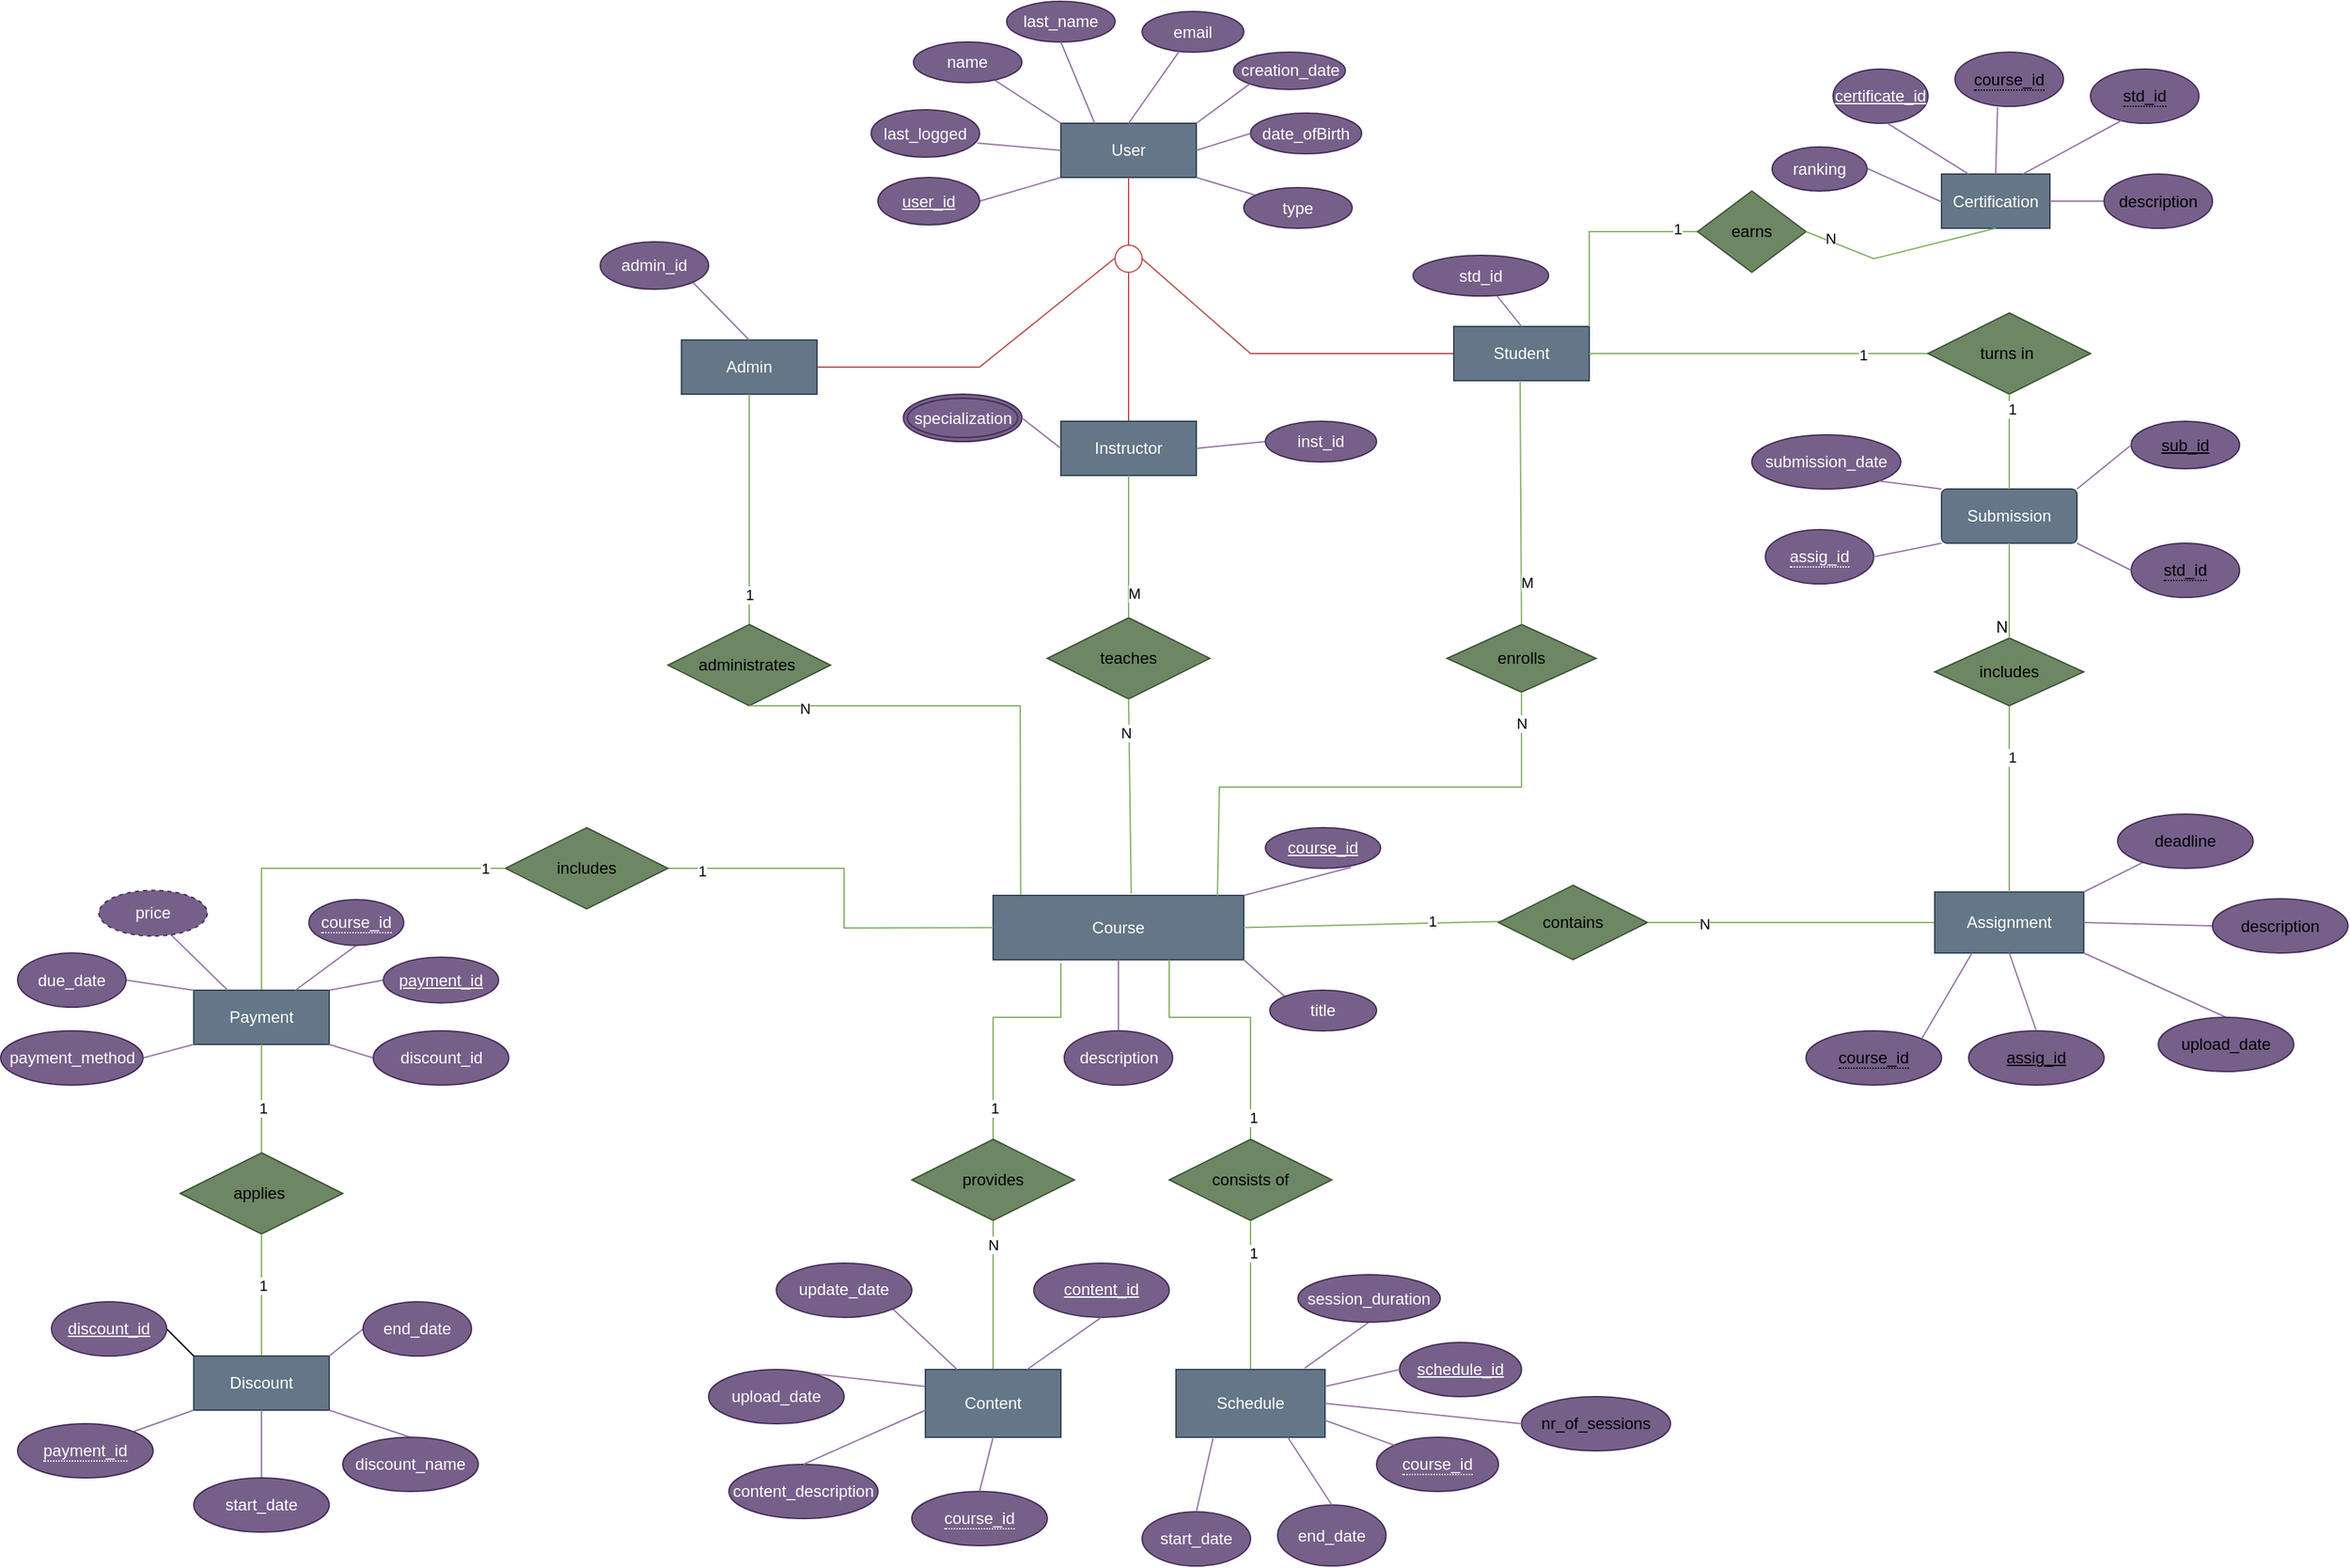 <mxfile pages="1">
    <diagram name="Page-1" id="Ex_LOpiX1bTE0HjQlcWH">
        <mxGraphModel dx="1436" dy="1667" grid="1" gridSize="10" guides="1" tooltips="1" connect="1" arrows="1" fold="1" page="1" pageScale="1" pageWidth="850" pageHeight="1100" math="0" shadow="0">
            <root>
                <mxCell id="0"/>
                <mxCell id="1" parent="0"/>
                <mxCell id="QeVsfK4hTUTbqEL9YIG4-1" value="User" style="whiteSpace=wrap;html=1;align=center;fillColor=#647687;strokeColor=#314354;fontColor=#ffffff;" vertex="1" parent="1">
                    <mxGeometry x="60" y="30" width="100" height="40" as="geometry"/>
                </mxCell>
                <mxCell id="QeVsfK4hTUTbqEL9YIG4-4" value="&lt;font color=&quot;#ffffff&quot;&gt;d&lt;/font&gt;" style="ellipse;whiteSpace=wrap;html=1;aspect=fixed;fillColor=none;strokeColor=#b85450;" parent="1" vertex="1">
                    <mxGeometry x="100" y="120" width="20" height="20" as="geometry"/>
                </mxCell>
                <mxCell id="QeVsfK4hTUTbqEL9YIG4-6" value="" style="endArrow=none;html=1;rounded=0;exitX=0.5;exitY=1;exitDx=0;exitDy=0;entryX=0.5;entryY=0;entryDx=0;entryDy=0;fillColor=#f8cecc;strokeColor=#b85450;" parent="1" target="QeVsfK4hTUTbqEL9YIG4-4" edge="1" source="QeVsfK4hTUTbqEL9YIG4-1">
                    <mxGeometry relative="1" as="geometry">
                        <mxPoint x="110" y="100" as="sourcePoint"/>
                        <mxPoint x="270" y="100" as="targetPoint"/>
                    </mxGeometry>
                </mxCell>
                <mxCell id="QeVsfK4hTUTbqEL9YIG4-10" value="" style="endArrow=none;html=1;rounded=0;entryX=0;entryY=0.5;entryDx=0;entryDy=0;fillColor=#f8cecc;strokeColor=#b85450;" parent="1" target="QeVsfK4hTUTbqEL9YIG4-17" edge="1">
                    <mxGeometry relative="1" as="geometry">
                        <mxPoint x="120" y="130" as="sourcePoint"/>
                        <mxPoint x="180" y="190.5" as="targetPoint"/>
                        <Array as="points">
                            <mxPoint x="200" y="200"/>
                        </Array>
                    </mxGeometry>
                </mxCell>
                <mxCell id="QeVsfK4hTUTbqEL9YIG4-11" value="" style="endArrow=none;html=1;rounded=0;entryX=0.5;entryY=0;entryDx=0;entryDy=0;fillColor=#f8cecc;strokeColor=#b85450;" parent="1" target="QeVsfK4hTUTbqEL9YIG4-16" edge="1">
                    <mxGeometry relative="1" as="geometry">
                        <mxPoint x="110" y="140" as="sourcePoint"/>
                        <mxPoint x="110" y="230" as="targetPoint"/>
                    </mxGeometry>
                </mxCell>
                <mxCell id="QeVsfK4hTUTbqEL9YIG4-13" value="" style="endArrow=none;html=1;rounded=0;exitX=1;exitY=0.5;exitDx=0;exitDy=0;fillColor=#f8cecc;strokeColor=#b85450;" parent="1" source="QeVsfK4hTUTbqEL9YIG4-15" edge="1">
                    <mxGeometry relative="1" as="geometry">
                        <mxPoint x="20" y="180" as="sourcePoint"/>
                        <mxPoint x="100" y="129.5" as="targetPoint"/>
                        <Array as="points">
                            <mxPoint y="210"/>
                        </Array>
                    </mxGeometry>
                </mxCell>
                <mxCell id="QeVsfK4hTUTbqEL9YIG4-15" value="Admin" style="whiteSpace=wrap;html=1;align=center;fillColor=#647687;strokeColor=#314354;fontColor=#ffffff;" parent="1" vertex="1">
                    <mxGeometry x="-220" y="190" width="100" height="40" as="geometry"/>
                </mxCell>
                <mxCell id="QeVsfK4hTUTbqEL9YIG4-16" value="Instructor" style="whiteSpace=wrap;html=1;align=center;fillColor=#647687;strokeColor=#314354;fontColor=#ffffff;" parent="1" vertex="1">
                    <mxGeometry x="60" y="250" width="100" height="40" as="geometry"/>
                </mxCell>
                <mxCell id="QeVsfK4hTUTbqEL9YIG4-17" value="Student" style="whiteSpace=wrap;html=1;align=center;fillColor=#647687;strokeColor=#314354;fontColor=#ffffff;" parent="1" vertex="1">
                    <mxGeometry x="350" y="180" width="100" height="40" as="geometry"/>
                </mxCell>
                <mxCell id="QeVsfK4hTUTbqEL9YIG4-91" style="edgeStyle=orthogonalEdgeStyle;rounded=0;orthogonalLoop=1;jettySize=auto;html=1;" parent="1" edge="1">
                    <mxGeometry relative="1" as="geometry">
                        <mxPoint x="130" y="660" as="targetPoint"/>
                        <mxPoint x="130" y="660" as="sourcePoint"/>
                    </mxGeometry>
                </mxCell>
                <mxCell id="QeVsfK4hTUTbqEL9YIG4-21" value="Course" style="whiteSpace=wrap;html=1;align=center;fillColor=#647687;strokeColor=#314354;fontColor=#ffffff;" parent="1" vertex="1">
                    <mxGeometry x="10" y="600" width="185" height="47.5" as="geometry"/>
                </mxCell>
                <mxCell id="QeVsfK4hTUTbqEL9YIG4-24" value="enrolls" style="shape=rhombus;perimeter=rhombusPerimeter;whiteSpace=wrap;html=1;align=center;fillColor=#6d8764;strokeColor=#3A5431;" parent="1" vertex="1">
                    <mxGeometry x="345" y="400" width="110" height="50" as="geometry"/>
                </mxCell>
                <mxCell id="QeVsfK4hTUTbqEL9YIG4-32" value="" style="endArrow=none;html=1;rounded=0;exitX=0.5;exitY=1;exitDx=0;exitDy=0;fillColor=#d5e8d4;strokeColor=#82b366;" parent="1" source="QeVsfK4hTUTbqEL9YIG4-15" target="QeVsfK4hTUTbqEL9YIG4-33" edge="1">
                    <mxGeometry relative="1" as="geometry">
                        <mxPoint x="-180" y="240" as="sourcePoint"/>
                        <mxPoint x="-22" y="440" as="targetPoint"/>
                    </mxGeometry>
                </mxCell>
                <mxCell id="QeVsfK4hTUTbqEL9YIG4-36" value="1" style="edgeLabel;html=1;align=center;verticalAlign=middle;resizable=0;points=[];" parent="QeVsfK4hTUTbqEL9YIG4-32" vertex="1" connectable="0">
                    <mxGeometry x="0.744" relative="1" as="geometry">
                        <mxPoint as="offset"/>
                    </mxGeometry>
                </mxCell>
                <mxCell id="QeVsfK4hTUTbqEL9YIG4-33" value="administrates&amp;nbsp;" style="shape=rhombus;perimeter=rhombusPerimeter;whiteSpace=wrap;html=1;align=center;fillColor=#6d8764;strokeColor=#3A5431;" parent="1" vertex="1">
                    <mxGeometry x="-230" y="400" width="120" height="60" as="geometry"/>
                </mxCell>
                <mxCell id="QeVsfK4hTUTbqEL9YIG4-34" value="" style="endArrow=none;html=1;rounded=0;exitX=0.5;exitY=1;exitDx=0;exitDy=0;fillColor=#d5e8d4;strokeColor=#82b366;entryX=0.11;entryY=-0.013;entryDx=0;entryDy=0;entryPerimeter=0;" parent="1" source="QeVsfK4hTUTbqEL9YIG4-33" target="QeVsfK4hTUTbqEL9YIG4-21" edge="1">
                    <mxGeometry relative="1" as="geometry">
                        <mxPoint x="-60" y="520" as="sourcePoint"/>
                        <mxPoint x="50" y="600" as="targetPoint"/>
                        <Array as="points">
                            <mxPoint x="30" y="460"/>
                        </Array>
                    </mxGeometry>
                </mxCell>
                <mxCell id="QeVsfK4hTUTbqEL9YIG4-37" value="N" style="edgeLabel;html=1;align=center;verticalAlign=middle;resizable=0;points=[];" parent="QeVsfK4hTUTbqEL9YIG4-34" vertex="1" connectable="0">
                    <mxGeometry x="-0.762" y="-2" relative="1" as="geometry">
                        <mxPoint as="offset"/>
                    </mxGeometry>
                </mxCell>
                <mxCell id="QeVsfK4hTUTbqEL9YIG4-35" value="" style="endArrow=none;html=1;rounded=0;exitX=0.5;exitY=1;exitDx=0;exitDy=0;entryX=0.5;entryY=0;entryDx=0;entryDy=0;" parent="1" source="QeVsfK4hTUTbqEL9YIG4-16" target="QeVsfK4hTUTbqEL9YIG4-38" edge="1">
                    <mxGeometry relative="1" as="geometry">
                        <mxPoint x="80" y="330" as="sourcePoint"/>
                        <mxPoint x="110" y="370" as="targetPoint"/>
                    </mxGeometry>
                </mxCell>
                <mxCell id="QeVsfK4hTUTbqEL9YIG4-40" value="N" style="edgeLabel;html=1;align=center;verticalAlign=middle;resizable=0;points=[];" parent="QeVsfK4hTUTbqEL9YIG4-35" vertex="1" connectable="0">
                    <mxGeometry x="0.652" y="4" relative="1" as="geometry">
                        <mxPoint as="offset"/>
                    </mxGeometry>
                </mxCell>
                <mxCell id="QeVsfK4hTUTbqEL9YIG4-38" value="teaches" style="shape=rhombus;perimeter=rhombusPerimeter;whiteSpace=wrap;html=1;align=center;fillColor=#6d8764;strokeColor=#3A5431;" parent="1" vertex="1">
                    <mxGeometry x="50" y="395" width="120" height="60" as="geometry"/>
                </mxCell>
                <mxCell id="QeVsfK4hTUTbqEL9YIG4-39" value="" style="endArrow=none;html=1;rounded=0;exitX=0.5;exitY=1;exitDx=0;exitDy=0;entryX=0.551;entryY=-0.029;entryDx=0;entryDy=0;fillColor=#d5e8d4;strokeColor=#82b366;entryPerimeter=0;" parent="1" source="QeVsfK4hTUTbqEL9YIG4-38" target="QeVsfK4hTUTbqEL9YIG4-21" edge="1">
                    <mxGeometry relative="1" as="geometry">
                        <mxPoint x="90" y="510" as="sourcePoint"/>
                        <mxPoint x="110" y="590" as="targetPoint"/>
                    </mxGeometry>
                </mxCell>
                <mxCell id="QeVsfK4hTUTbqEL9YIG4-41" value="N" style="edgeLabel;html=1;align=center;verticalAlign=middle;resizable=0;points=[];" parent="QeVsfK4hTUTbqEL9YIG4-39" vertex="1" connectable="0">
                    <mxGeometry x="-0.649" y="-3" relative="1" as="geometry">
                        <mxPoint as="offset"/>
                    </mxGeometry>
                </mxCell>
                <mxCell id="QeVsfK4hTUTbqEL9YIG4-42" value="" style="endArrow=none;html=1;rounded=0;entryX=0.06;entryY=0.483;entryDx=0;entryDy=0;entryPerimeter=0;fillColor=#d5e8d4;strokeColor=#82b366;exitX=1;exitY=0.5;exitDx=0;exitDy=0;" parent="1" target="QeVsfK4hTUTbqEL9YIG4-44" edge="1" source="QeVsfK4hTUTbqEL9YIG4-21">
                    <mxGeometry relative="1" as="geometry">
                        <mxPoint x="200" y="630" as="sourcePoint"/>
                        <mxPoint x="425" y="614.5" as="targetPoint"/>
                    </mxGeometry>
                </mxCell>
                <mxCell id="QeVsfK4hTUTbqEL9YIG4-62" value="1" style="edgeLabel;html=1;align=center;verticalAlign=middle;resizable=0;points=[];" parent="QeVsfK4hTUTbqEL9YIG4-42" vertex="1" connectable="0">
                    <mxGeometry x="0.421" y="2" relative="1" as="geometry">
                        <mxPoint as="offset"/>
                    </mxGeometry>
                </mxCell>
                <mxCell id="QeVsfK4hTUTbqEL9YIG4-44" value="contains" style="shape=rhombus;perimeter=rhombusPerimeter;whiteSpace=wrap;html=1;align=center;fillColor=#6d8764;strokeColor=#3A5431;" parent="1" vertex="1">
                    <mxGeometry x="383" y="592.5" width="110" height="55" as="geometry"/>
                </mxCell>
                <mxCell id="QeVsfK4hTUTbqEL9YIG4-45" value="" style="endArrow=none;html=1;rounded=0;exitX=1;exitY=0.5;exitDx=0;exitDy=0;entryX=0;entryY=0.5;entryDx=0;entryDy=0;fillColor=#d5e8d4;strokeColor=#82b366;" parent="1" source="QeVsfK4hTUTbqEL9YIG4-44" target="QeVsfK4hTUTbqEL9YIG4-46" edge="1">
                    <mxGeometry relative="1" as="geometry">
                        <mxPoint x="490" y="615" as="sourcePoint"/>
                        <mxPoint x="650" y="614.5" as="targetPoint"/>
                    </mxGeometry>
                </mxCell>
                <mxCell id="QeVsfK4hTUTbqEL9YIG4-63" value="N" style="edgeLabel;html=1;align=center;verticalAlign=middle;resizable=0;points=[];" parent="QeVsfK4hTUTbqEL9YIG4-45" vertex="1" connectable="0">
                    <mxGeometry x="-0.607" y="-1" relative="1" as="geometry">
                        <mxPoint as="offset"/>
                    </mxGeometry>
                </mxCell>
                <mxCell id="QeVsfK4hTUTbqEL9YIG4-46" value="Assignment" style="whiteSpace=wrap;html=1;align=center;fillColor=#647687;strokeColor=#314354;fontColor=#ffffff;" parent="1" vertex="1">
                    <mxGeometry x="705" y="597.5" width="110" height="45" as="geometry"/>
                </mxCell>
                <mxCell id="QeVsfK4hTUTbqEL9YIG4-49" value="" style="endArrow=none;html=1;rounded=0;entryX=0.5;entryY=0;entryDx=0;entryDy=0;exitX=0.5;exitY=1;exitDx=0;exitDy=0;fillColor=#d5e8d4;strokeColor=#82b366;" parent="1" source="QeVsfK4hTUTbqEL9YIG4-50" target="QeVsfK4hTUTbqEL9YIG4-46" edge="1">
                    <mxGeometry relative="1" as="geometry">
                        <mxPoint x="625" y="500" as="sourcePoint"/>
                        <mxPoint x="700" y="500" as="targetPoint"/>
                    </mxGeometry>
                </mxCell>
                <mxCell id="QeVsfK4hTUTbqEL9YIG4-60" value="1" style="edgeLabel;html=1;align=center;verticalAlign=middle;resizable=0;points=[];" parent="QeVsfK4hTUTbqEL9YIG4-49" vertex="1" connectable="0">
                    <mxGeometry x="-0.447" y="2" relative="1" as="geometry">
                        <mxPoint as="offset"/>
                    </mxGeometry>
                </mxCell>
                <mxCell id="QeVsfK4hTUTbqEL9YIG4-50" value="includes" style="shape=rhombus;perimeter=rhombusPerimeter;whiteSpace=wrap;html=1;align=center;fillColor=#6d8764;strokeColor=#3A5431;" parent="1" vertex="1">
                    <mxGeometry x="705" y="410" width="110" height="50" as="geometry"/>
                </mxCell>
                <mxCell id="QeVsfK4hTUTbqEL9YIG4-53" value="Submission" style="rounded=1;arcSize=10;whiteSpace=wrap;html=1;align=center;fillColor=#647687;strokeColor=#314354;fontColor=#ffffff;" parent="1" vertex="1">
                    <mxGeometry x="710" y="300" width="100" height="40" as="geometry"/>
                </mxCell>
                <mxCell id="QeVsfK4hTUTbqEL9YIG4-54" value="" style="endArrow=none;html=1;rounded=0;entryX=0;entryY=0.5;entryDx=0;entryDy=0;exitX=1;exitY=0.5;exitDx=0;exitDy=0;fillColor=#d5e8d4;strokeColor=#82b366;" parent="1" source="QeVsfK4hTUTbqEL9YIG4-17" target="QeVsfK4hTUTbqEL9YIG4-55" edge="1">
                    <mxGeometry relative="1" as="geometry">
                        <mxPoint x="290" y="209.5" as="sourcePoint"/>
                        <mxPoint x="450" y="209.5" as="targetPoint"/>
                    </mxGeometry>
                </mxCell>
                <mxCell id="QeVsfK4hTUTbqEL9YIG4-58" value="1" style="edgeLabel;html=1;align=center;verticalAlign=middle;resizable=0;points=[];" parent="QeVsfK4hTUTbqEL9YIG4-54" vertex="1" connectable="0">
                    <mxGeometry x="0.611" y="-1" relative="1" as="geometry">
                        <mxPoint as="offset"/>
                    </mxGeometry>
                </mxCell>
                <mxCell id="QeVsfK4hTUTbqEL9YIG4-55" value="turns in&amp;nbsp;" style="shape=rhombus;perimeter=rhombusPerimeter;whiteSpace=wrap;html=1;align=center;fillColor=#6d8764;strokeColor=#3A5431;" parent="1" vertex="1">
                    <mxGeometry x="700" y="170" width="120" height="60" as="geometry"/>
                </mxCell>
                <mxCell id="QeVsfK4hTUTbqEL9YIG4-57" value="" style="endArrow=none;html=1;rounded=0;entryX=0.5;entryY=0;entryDx=0;entryDy=0;exitX=0.5;exitY=1;exitDx=0;exitDy=0;fillColor=#d5e8d4;strokeColor=#82b366;" parent="1" source="QeVsfK4hTUTbqEL9YIG4-55" target="QeVsfK4hTUTbqEL9YIG4-53" edge="1">
                    <mxGeometry relative="1" as="geometry">
                        <mxPoint x="880" y="240" as="sourcePoint"/>
                        <mxPoint x="835" y="290" as="targetPoint"/>
                        <Array as="points"/>
                    </mxGeometry>
                </mxCell>
                <mxCell id="QeVsfK4hTUTbqEL9YIG4-59" value="1" style="edgeLabel;html=1;align=center;verticalAlign=middle;resizable=0;points=[];" parent="QeVsfK4hTUTbqEL9YIG4-57" vertex="1" connectable="0">
                    <mxGeometry x="-0.702" y="2" relative="1" as="geometry">
                        <mxPoint as="offset"/>
                    </mxGeometry>
                </mxCell>
                <mxCell id="QeVsfK4hTUTbqEL9YIG4-64" value="" style="endArrow=none;html=1;rounded=0;exitX=0.5;exitY=0;exitDx=0;exitDy=0;fillColor=#d5e8d4;strokeColor=#82b366;" parent="1" source="QeVsfK4hTUTbqEL9YIG4-65" edge="1">
                    <mxGeometry relative="1" as="geometry">
                        <mxPoint x="-60" y="700" as="sourcePoint"/>
                        <mxPoint x="60" y="650" as="targetPoint"/>
                        <Array as="points">
                            <mxPoint x="10" y="700"/>
                            <mxPoint x="10" y="690"/>
                            <mxPoint x="60" y="690"/>
                        </Array>
                    </mxGeometry>
                </mxCell>
                <mxCell id="QeVsfK4hTUTbqEL9YIG4-78" value="1" style="edgeLabel;html=1;align=center;verticalAlign=middle;resizable=0;points=[];" parent="QeVsfK4hTUTbqEL9YIG4-64" vertex="1" connectable="0">
                    <mxGeometry x="-0.746" y="-1" relative="1" as="geometry">
                        <mxPoint as="offset"/>
                    </mxGeometry>
                </mxCell>
                <mxCell id="QeVsfK4hTUTbqEL9YIG4-65" value="provides" style="shape=rhombus;perimeter=rhombusPerimeter;whiteSpace=wrap;html=1;align=center;fillColor=#6d8764;strokeColor=#3A5431;" parent="1" vertex="1">
                    <mxGeometry x="-50" y="780" width="120" height="60" as="geometry"/>
                </mxCell>
                <mxCell id="QeVsfK4hTUTbqEL9YIG4-75" value="" style="endArrow=none;html=1;rounded=0;entryX=0.5;entryY=1;entryDx=0;entryDy=0;exitX=0.5;exitY=0;exitDx=0;exitDy=0;fillColor=#d5e8d4;strokeColor=#82b366;" parent="1" source="QeVsfK4hTUTbqEL9YIG4-77" target="QeVsfK4hTUTbqEL9YIG4-65" edge="1">
                    <mxGeometry relative="1" as="geometry">
                        <mxPoint x="-390" y="700" as="sourcePoint"/>
                        <mxPoint x="-230" y="700" as="targetPoint"/>
                    </mxGeometry>
                </mxCell>
                <mxCell id="QeVsfK4hTUTbqEL9YIG4-79" value="N" style="edgeLabel;html=1;align=center;verticalAlign=middle;resizable=0;points=[];" parent="QeVsfK4hTUTbqEL9YIG4-75" vertex="1" connectable="0">
                    <mxGeometry x="0.685" relative="1" as="geometry">
                        <mxPoint as="offset"/>
                    </mxGeometry>
                </mxCell>
                <mxCell id="QeVsfK4hTUTbqEL9YIG4-77" value="Content" style="whiteSpace=wrap;html=1;align=center;fillColor=#647687;strokeColor=#314354;fontColor=#ffffff;" parent="1" vertex="1">
                    <mxGeometry x="-40" y="950" width="100" height="50" as="geometry"/>
                </mxCell>
                <mxCell id="QeVsfK4hTUTbqEL9YIG4-80" value="" style="endArrow=none;html=1;rounded=0;exitX=0.75;exitY=1;exitDx=0;exitDy=0;entryX=0.5;entryY=0;entryDx=0;entryDy=0;fillColor=#d5e8d4;strokeColor=#82b366;" parent="1" target="QeVsfK4hTUTbqEL9YIG4-81" edge="1">
                    <mxGeometry relative="1" as="geometry">
                        <mxPoint x="140" y="647.5" as="sourcePoint"/>
                        <mxPoint x="200" y="760" as="targetPoint"/>
                        <Array as="points">
                            <mxPoint x="140" y="690"/>
                            <mxPoint x="200" y="690"/>
                        </Array>
                    </mxGeometry>
                </mxCell>
                <mxCell id="QeVsfK4hTUTbqEL9YIG4-97" value="1" style="edgeLabel;html=1;align=center;verticalAlign=middle;resizable=0;points=[];" parent="QeVsfK4hTUTbqEL9YIG4-80" vertex="1" connectable="0">
                    <mxGeometry x="0.836" y="2" relative="1" as="geometry">
                        <mxPoint as="offset"/>
                    </mxGeometry>
                </mxCell>
                <mxCell id="QeVsfK4hTUTbqEL9YIG4-81" value="consists of" style="shape=rhombus;perimeter=rhombusPerimeter;whiteSpace=wrap;html=1;align=center;fillColor=#6d8764;strokeColor=#3A5431;" parent="1" vertex="1">
                    <mxGeometry x="140" y="780" width="120" height="60" as="geometry"/>
                </mxCell>
                <mxCell id="QeVsfK4hTUTbqEL9YIG4-82" value="" style="endArrow=none;html=1;rounded=0;exitX=0.5;exitY=1;exitDx=0;exitDy=0;fillColor=#d5e8d4;strokeColor=#82b366;" parent="1" source="QeVsfK4hTUTbqEL9YIG4-81" target="QeVsfK4hTUTbqEL9YIG4-83" edge="1">
                    <mxGeometry relative="1" as="geometry">
                        <mxPoint x="170" y="910" as="sourcePoint"/>
                        <mxPoint x="220" y="920" as="targetPoint"/>
                    </mxGeometry>
                </mxCell>
                <mxCell id="QeVsfK4hTUTbqEL9YIG4-98" value="1" style="edgeLabel;html=1;align=center;verticalAlign=middle;resizable=0;points=[];" parent="QeVsfK4hTUTbqEL9YIG4-82" vertex="1" connectable="0">
                    <mxGeometry x="-0.56" y="2" relative="1" as="geometry">
                        <mxPoint as="offset"/>
                    </mxGeometry>
                </mxCell>
                <mxCell id="QeVsfK4hTUTbqEL9YIG4-83" value="Schedule" style="whiteSpace=wrap;html=1;align=center;fillColor=#647687;strokeColor=#314354;fontColor=#ffffff;" parent="1" vertex="1">
                    <mxGeometry x="145" y="950" width="110" height="50" as="geometry"/>
                </mxCell>
                <mxCell id="QeVsfK4hTUTbqEL9YIG4-86" value="Certification" style="whiteSpace=wrap;html=1;align=center;fillColor=#647687;strokeColor=#314354;fontColor=#ffffff;" parent="1" vertex="1">
                    <mxGeometry x="710" y="67.5" width="80" height="40" as="geometry"/>
                </mxCell>
                <mxCell id="QeVsfK4hTUTbqEL9YIG4-93" value="" style="endArrow=none;html=1;rounded=0;entryX=0.5;entryY=1;entryDx=0;entryDy=0;exitX=0.895;exitY=0.006;exitDx=0;exitDy=0;exitPerimeter=0;fillColor=#d5e8d4;strokeColor=#82b366;" parent="1" source="QeVsfK4hTUTbqEL9YIG4-21" target="QeVsfK4hTUTbqEL9YIG4-24" edge="1">
                    <mxGeometry relative="1" as="geometry">
                        <mxPoint x="180" y="590" as="sourcePoint"/>
                        <mxPoint x="340" y="420" as="targetPoint"/>
                        <Array as="points">
                            <mxPoint x="177" y="520"/>
                            <mxPoint x="400" y="520"/>
                        </Array>
                    </mxGeometry>
                </mxCell>
                <mxCell id="QeVsfK4hTUTbqEL9YIG4-94" value="N" style="edgeLabel;html=1;align=center;verticalAlign=middle;resizable=0;points=[];" parent="QeVsfK4hTUTbqEL9YIG4-93" vertex="1" connectable="0">
                    <mxGeometry x="0.877" relative="1" as="geometry">
                        <mxPoint as="offset"/>
                    </mxGeometry>
                </mxCell>
                <mxCell id="QeVsfK4hTUTbqEL9YIG4-130" value="last_name" style="ellipse;whiteSpace=wrap;html=1;align=center;fillColor=#76608a;strokeColor=#432D57;fontColor=#ffffff;" parent="1" vertex="1">
                    <mxGeometry x="20" y="-60" width="80" height="30" as="geometry"/>
                </mxCell>
                <mxCell id="QeVsfK4hTUTbqEL9YIG4-133" value="email" style="ellipse;whiteSpace=wrap;html=1;align=center;fillColor=#76608a;strokeColor=#432D57;fontColor=#ffffff;" parent="1" vertex="1">
                    <mxGeometry x="120" y="-52.5" width="75" height="30" as="geometry"/>
                </mxCell>
                <mxCell id="QeVsfK4hTUTbqEL9YIG4-134" value="" style="endArrow=none;html=1;rounded=0;fillColor=#e1d5e7;strokeColor=#9673a6;entryX=0.5;entryY=0;entryDx=0;entryDy=0;" parent="1" source="QeVsfK4hTUTbqEL9YIG4-133" target="QeVsfK4hTUTbqEL9YIG4-1" edge="1">
                    <mxGeometry relative="1" as="geometry">
                        <mxPoint x="100" y="270" as="sourcePoint"/>
                        <mxPoint x="120" y="30" as="targetPoint"/>
                    </mxGeometry>
                </mxCell>
                <mxCell id="QeVsfK4hTUTbqEL9YIG4-135" value="" style="endArrow=none;html=1;rounded=0;exitX=0;exitY=0;exitDx=0;exitDy=0;fillColor=#e1d5e7;strokeColor=#9673a6;" parent="1" source="QeVsfK4hTUTbqEL9YIG4-1" target="QeVsfK4hTUTbqEL9YIG4-136" edge="1">
                    <mxGeometry relative="1" as="geometry">
                        <mxPoint x="160" y="160" as="sourcePoint"/>
                        <mxPoint x="320" y="160" as="targetPoint"/>
                    </mxGeometry>
                </mxCell>
                <mxCell id="QeVsfK4hTUTbqEL9YIG4-136" value="name" style="ellipse;whiteSpace=wrap;html=1;align=center;fillColor=#76608a;strokeColor=#432D57;fontColor=#ffffff;" parent="1" vertex="1">
                    <mxGeometry x="-48.75" y="-30" width="80" height="30" as="geometry"/>
                </mxCell>
                <mxCell id="QeVsfK4hTUTbqEL9YIG4-137" value="" style="endArrow=none;html=1;rounded=0;exitX=0.5;exitY=1;exitDx=0;exitDy=0;entryX=0.25;entryY=0;entryDx=0;entryDy=0;fillColor=#e1d5e7;strokeColor=#9673a6;" parent="1" source="QeVsfK4hTUTbqEL9YIG4-130" target="QeVsfK4hTUTbqEL9YIG4-1" edge="1">
                    <mxGeometry relative="1" as="geometry">
                        <mxPoint x="160" y="160" as="sourcePoint"/>
                        <mxPoint x="320" y="160" as="targetPoint"/>
                    </mxGeometry>
                </mxCell>
                <mxCell id="QeVsfK4hTUTbqEL9YIG4-151" value="&lt;span style=&quot;border-bottom: 1px dotted&quot;&gt;course_id&lt;/span&gt;" style="ellipse;whiteSpace=wrap;html=1;align=center;fillColor=#76608a;strokeColor=#432D57;" parent="1" vertex="1">
                    <mxGeometry x="720" y="-22.5" width="80" height="40" as="geometry"/>
                </mxCell>
                <mxCell id="QeVsfK4hTUTbqEL9YIG4-152" value="certificate_id" style="ellipse;whiteSpace=wrap;html=1;align=center;fontStyle=4;fillColor=#76608a;strokeColor=#432D57;fontColor=#ffffff;" parent="1" vertex="1">
                    <mxGeometry x="630" y="-10" width="70" height="40" as="geometry"/>
                </mxCell>
                <mxCell id="QeVsfK4hTUTbqEL9YIG4-158" value="&lt;span style=&quot;border-bottom: 1px dotted&quot;&gt;std_id&lt;/span&gt;" style="ellipse;whiteSpace=wrap;html=1;align=center;fillColor=#76608a;strokeColor=#432D57;" parent="1" vertex="1">
                    <mxGeometry x="820" y="-10" width="80" height="40" as="geometry"/>
                </mxCell>
                <mxCell id="QeVsfK4hTUTbqEL9YIG4-159" value="" style="endArrow=none;html=1;rounded=0;exitX=0.5;exitY=0;exitDx=0;exitDy=0;entryX=0.5;entryY=1;entryDx=0;entryDy=0;fillColor=#e1d5e7;strokeColor=#9673a6;" parent="1" source="QeVsfK4hTUTbqEL9YIG4-170" target="QeVsfK4hTUTbqEL9YIG4-21" edge="1">
                    <mxGeometry relative="1" as="geometry">
                        <mxPoint x="-20" y="655" as="sourcePoint"/>
                        <mxPoint x="140" y="655" as="targetPoint"/>
                    </mxGeometry>
                </mxCell>
                <mxCell id="QeVsfK4hTUTbqEL9YIG4-160" value="" style="endArrow=none;html=1;rounded=0;exitX=0.744;exitY=0.975;exitDx=0;exitDy=0;exitPerimeter=0;entryX=1;entryY=0;entryDx=0;entryDy=0;fillColor=#e1d5e7;strokeColor=#9673a6;" parent="1" source="QeVsfK4hTUTbqEL9YIG4-167" target="QeVsfK4hTUTbqEL9YIG4-21" edge="1">
                    <mxGeometry relative="1" as="geometry">
                        <mxPoint x="190" y="560" as="sourcePoint"/>
                        <mxPoint x="350" y="560" as="targetPoint"/>
                    </mxGeometry>
                </mxCell>
                <mxCell id="QeVsfK4hTUTbqEL9YIG4-161" value="" style="endArrow=none;html=1;rounded=0;entryX=0.392;entryY=1.015;entryDx=0;entryDy=0;entryPerimeter=0;exitX=0.5;exitY=0;exitDx=0;exitDy=0;fillColor=#e1d5e7;strokeColor=#9673a6;" parent="1" source="QeVsfK4hTUTbqEL9YIG4-86" target="QeVsfK4hTUTbqEL9YIG4-151" edge="1">
                    <mxGeometry relative="1" as="geometry">
                        <mxPoint x="580" y="400" as="sourcePoint"/>
                        <mxPoint x="620" y="349" as="targetPoint"/>
                    </mxGeometry>
                </mxCell>
                <mxCell id="QeVsfK4hTUTbqEL9YIG4-162" value="" style="endArrow=none;html=1;rounded=0;entryX=0.25;entryY=0;entryDx=0;entryDy=0;fillColor=#e1d5e7;strokeColor=#9673a6;" parent="1" target="QeVsfK4hTUTbqEL9YIG4-86" edge="1">
                    <mxGeometry relative="1" as="geometry">
                        <mxPoint x="670" y="30" as="sourcePoint"/>
                        <mxPoint x="640" y="390" as="targetPoint"/>
                    </mxGeometry>
                </mxCell>
                <mxCell id="QeVsfK4hTUTbqEL9YIG4-163" value="" style="endArrow=none;html=1;rounded=0;entryX=0.285;entryY=0.95;entryDx=0;entryDy=0;entryPerimeter=0;exitX=0.75;exitY=0;exitDx=0;exitDy=0;fillColor=#e1d5e7;strokeColor=#9673a6;" parent="1" source="QeVsfK4hTUTbqEL9YIG4-86" target="QeVsfK4hTUTbqEL9YIG4-158" edge="1">
                    <mxGeometry relative="1" as="geometry">
                        <mxPoint x="640" y="400" as="sourcePoint"/>
                        <mxPoint x="690" y="370" as="targetPoint"/>
                    </mxGeometry>
                </mxCell>
                <mxCell id="QeVsfK4hTUTbqEL9YIG4-165" value="schedule_id" style="ellipse;whiteSpace=wrap;html=1;align=center;fontStyle=4;fillColor=#76608a;strokeColor=#432D57;fontColor=#ffffff;" parent="1" vertex="1">
                    <mxGeometry x="310" y="930" width="90" height="40" as="geometry"/>
                </mxCell>
                <mxCell id="QeVsfK4hTUTbqEL9YIG4-166" value="sub_id" style="ellipse;whiteSpace=wrap;html=1;align=center;fontStyle=4;fillColor=#76608a;strokeColor=#432D57;" parent="1" vertex="1">
                    <mxGeometry x="850" y="250" width="80" height="35" as="geometry"/>
                </mxCell>
                <mxCell id="QeVsfK4hTUTbqEL9YIG4-167" value="course_id" style="ellipse;whiteSpace=wrap;html=1;align=center;fontStyle=4;fillColor=#76608a;strokeColor=#432D57;fontColor=#ffffff;" parent="1" vertex="1">
                    <mxGeometry x="211" y="550" width="85" height="30" as="geometry"/>
                </mxCell>
                <mxCell id="QeVsfK4hTUTbqEL9YIG4-168" value="assig_id" style="ellipse;whiteSpace=wrap;html=1;align=center;fontStyle=4;fillColor=#76608a;strokeColor=#432D57;" parent="1" vertex="1">
                    <mxGeometry x="730" y="700" width="100" height="40" as="geometry"/>
                </mxCell>
                <mxCell id="QeVsfK4hTUTbqEL9YIG4-170" value="description" style="ellipse;whiteSpace=wrap;html=1;align=center;fillColor=#76608a;strokeColor=#432D57;fontColor=#ffffff;" parent="1" vertex="1">
                    <mxGeometry x="62.5" y="700" width="80" height="40" as="geometry"/>
                </mxCell>
                <mxCell id="QeVsfK4hTUTbqEL9YIG4-172" value="&lt;span style=&quot;border-bottom: 1px dotted&quot;&gt;course_id&lt;/span&gt;" style="ellipse;whiteSpace=wrap;html=1;align=center;fillColor=#76608a;strokeColor=#432D57;" parent="1" vertex="1">
                    <mxGeometry x="610" y="700" width="100" height="40" as="geometry"/>
                </mxCell>
                <mxCell id="QeVsfK4hTUTbqEL9YIG4-173" value="&lt;span style=&quot;border-bottom: 1px dotted&quot;&gt;assig_id&lt;/span&gt;" style="ellipse;whiteSpace=wrap;html=1;align=center;fillColor=#76608a;strokeColor=#432D57;fontColor=#ffffff;" parent="1" vertex="1">
                    <mxGeometry x="580" y="330" width="80" height="40" as="geometry"/>
                </mxCell>
                <mxCell id="QeVsfK4hTUTbqEL9YIG4-174" value="&lt;span style=&quot;border-bottom: 1px dotted&quot;&gt;std_id&lt;/span&gt;" style="ellipse;whiteSpace=wrap;html=1;align=center;fillColor=#76608a;strokeColor=#432D57;" parent="1" vertex="1">
                    <mxGeometry x="850" y="340" width="80" height="40" as="geometry"/>
                </mxCell>
                <mxCell id="QeVsfK4hTUTbqEL9YIG4-176" value="&lt;span style=&quot;border-bottom: 1px dotted&quot;&gt;course_id&lt;/span&gt;" style="ellipse;whiteSpace=wrap;html=1;align=center;fillColor=#76608a;strokeColor=#432D57;fontColor=#ffffff;" parent="1" vertex="1">
                    <mxGeometry x="293" y="1000" width="90" height="40" as="geometry"/>
                </mxCell>
                <mxCell id="QeVsfK4hTUTbqEL9YIG4-177" value="content_description" style="ellipse;whiteSpace=wrap;html=1;align=center;fillColor=#76608a;strokeColor=#432D57;fontColor=#ffffff;" parent="1" vertex="1">
                    <mxGeometry x="-185" y="1020" width="110" height="40" as="geometry"/>
                </mxCell>
                <mxCell id="QeVsfK4hTUTbqEL9YIG4-178" value="start_date" style="ellipse;whiteSpace=wrap;html=1;align=center;fillColor=#76608a;strokeColor=#432D57;fontColor=#ffffff;" parent="1" vertex="1">
                    <mxGeometry x="120" y="1055" width="80" height="40" as="geometry"/>
                </mxCell>
                <mxCell id="QeVsfK4hTUTbqEL9YIG4-179" value="end_date" style="ellipse;whiteSpace=wrap;html=1;align=center;fillColor=#76608a;strokeColor=#432D57;fontColor=#ffffff;" parent="1" vertex="1">
                    <mxGeometry x="220" y="1050" width="80" height="45" as="geometry"/>
                </mxCell>
                <mxCell id="QeVsfK4hTUTbqEL9YIG4-181" value="" style="endArrow=none;html=1;rounded=0;exitX=0.5;exitY=1;exitDx=0;exitDy=0;entryX=0.5;entryY=0;entryDx=0;entryDy=0;fillColor=#e1d5e7;strokeColor=#9673a6;" parent="1" source="QeVsfK4hTUTbqEL9YIG4-46" target="QeVsfK4hTUTbqEL9YIG4-168" edge="1">
                    <mxGeometry relative="1" as="geometry">
                        <mxPoint x="720" y="790" as="sourcePoint"/>
                        <mxPoint x="880" y="790" as="targetPoint"/>
                    </mxGeometry>
                </mxCell>
                <mxCell id="QeVsfK4hTUTbqEL9YIG4-182" value="" style="endArrow=none;html=1;rounded=0;exitX=0.25;exitY=1;exitDx=0;exitDy=0;entryX=0.5;entryY=0;entryDx=0;entryDy=0;fillColor=#e1d5e7;strokeColor=#9673a6;" parent="1" source="QeVsfK4hTUTbqEL9YIG4-83" target="QeVsfK4hTUTbqEL9YIG4-178" edge="1">
                    <mxGeometry relative="1" as="geometry">
                        <mxPoint x="190" y="1010" as="sourcePoint"/>
                        <mxPoint x="350" y="1010" as="targetPoint"/>
                    </mxGeometry>
                </mxCell>
                <mxCell id="QeVsfK4hTUTbqEL9YIG4-183" value="" style="endArrow=none;html=1;rounded=0;exitX=0.75;exitY=1;exitDx=0;exitDy=0;entryX=0.5;entryY=0;entryDx=0;entryDy=0;fillColor=#e1d5e7;strokeColor=#9673a6;" parent="1" source="QeVsfK4hTUTbqEL9YIG4-83" target="QeVsfK4hTUTbqEL9YIG4-179" edge="1">
                    <mxGeometry relative="1" as="geometry">
                        <mxPoint x="360" y="900" as="sourcePoint"/>
                        <mxPoint x="520" y="900" as="targetPoint"/>
                    </mxGeometry>
                </mxCell>
                <mxCell id="QeVsfK4hTUTbqEL9YIG4-184" value="" style="endArrow=none;html=1;rounded=0;exitX=1;exitY=0.75;exitDx=0;exitDy=0;entryX=0;entryY=0;entryDx=0;entryDy=0;fillColor=#e1d5e7;strokeColor=#9673a6;" parent="1" source="QeVsfK4hTUTbqEL9YIG4-83" target="QeVsfK4hTUTbqEL9YIG4-176" edge="1">
                    <mxGeometry relative="1" as="geometry">
                        <mxPoint x="360" y="900" as="sourcePoint"/>
                        <mxPoint x="520" y="900" as="targetPoint"/>
                    </mxGeometry>
                </mxCell>
                <mxCell id="QeVsfK4hTUTbqEL9YIG4-185" value="" style="endArrow=none;html=1;rounded=0;exitX=1;exitY=0.25;exitDx=0;exitDy=0;entryX=0;entryY=0.5;entryDx=0;entryDy=0;fillColor=#e1d5e7;strokeColor=#9673a6;" parent="1" source="QeVsfK4hTUTbqEL9YIG4-83" target="QeVsfK4hTUTbqEL9YIG4-165" edge="1">
                    <mxGeometry relative="1" as="geometry">
                        <mxPoint x="360" y="900" as="sourcePoint"/>
                        <mxPoint x="520" y="900" as="targetPoint"/>
                    </mxGeometry>
                </mxCell>
                <mxCell id="QeVsfK4hTUTbqEL9YIG4-187" value="&lt;span style=&quot;border-bottom: 1px dotted&quot;&gt;course_id&lt;/span&gt;" style="ellipse;whiteSpace=wrap;html=1;align=center;fillColor=#76608a;strokeColor=#432D57;fontColor=#ffffff;" parent="1" vertex="1">
                    <mxGeometry x="-50" y="1040" width="100" height="40" as="geometry"/>
                </mxCell>
                <mxCell id="QeVsfK4hTUTbqEL9YIG4-188" value="" style="endArrow=none;html=1;rounded=0;entryX=0.5;entryY=1;entryDx=0;entryDy=0;exitX=0.5;exitY=0;exitDx=0;exitDy=0;fillColor=#e1d5e7;strokeColor=#9673a6;" parent="1" source="QeVsfK4hTUTbqEL9YIG4-187" target="QeVsfK4hTUTbqEL9YIG4-77" edge="1">
                    <mxGeometry relative="1" as="geometry">
                        <mxPoint y="1039" as="sourcePoint"/>
                        <mxPoint x="160" y="1039" as="targetPoint"/>
                    </mxGeometry>
                </mxCell>
                <mxCell id="QeVsfK4hTUTbqEL9YIG4-189" value="" style="endArrow=none;html=1;rounded=0;exitX=0.5;exitY=0;exitDx=0;exitDy=0;fillColor=#e1d5e7;strokeColor=#9673a6;" parent="1" source="QeVsfK4hTUTbqEL9YIG4-177" edge="1">
                    <mxGeometry relative="1" as="geometry">
                        <mxPoint x="-200" y="980" as="sourcePoint"/>
                        <mxPoint x="-40" y="980" as="targetPoint"/>
                    </mxGeometry>
                </mxCell>
                <mxCell id="QeVsfK4hTUTbqEL9YIG4-192" value="" style="endArrow=none;html=1;rounded=0;entryX=1;entryY=0.5;entryDx=0;entryDy=0;exitX=0;exitY=1;exitDx=0;exitDy=0;fillColor=#e1d5e7;strokeColor=#9673a6;" parent="1" source="QeVsfK4hTUTbqEL9YIG4-53" target="QeVsfK4hTUTbqEL9YIG4-173" edge="1">
                    <mxGeometry relative="1" as="geometry">
                        <mxPoint x="810" y="370" as="sourcePoint"/>
                        <mxPoint x="970" y="370" as="targetPoint"/>
                    </mxGeometry>
                </mxCell>
                <mxCell id="QeVsfK4hTUTbqEL9YIG4-193" value="" style="endArrow=none;html=1;rounded=0;exitX=1;exitY=1;exitDx=0;exitDy=0;entryX=0;entryY=0.5;entryDx=0;entryDy=0;fillColor=#e1d5e7;strokeColor=#9673a6;" parent="1" source="QeVsfK4hTUTbqEL9YIG4-53" target="QeVsfK4hTUTbqEL9YIG4-174" edge="1">
                    <mxGeometry relative="1" as="geometry">
                        <mxPoint x="830" y="329.5" as="sourcePoint"/>
                        <mxPoint x="990" y="329.5" as="targetPoint"/>
                        <Array as="points"/>
                    </mxGeometry>
                </mxCell>
                <mxCell id="QeVsfK4hTUTbqEL9YIG4-194" value="" style="endArrow=none;html=1;rounded=0;exitX=1;exitY=0;exitDx=0;exitDy=0;entryX=0;entryY=0.5;entryDx=0;entryDy=0;fillColor=#e1d5e7;strokeColor=#9673a6;" parent="1" source="QeVsfK4hTUTbqEL9YIG4-53" target="QeVsfK4hTUTbqEL9YIG4-166" edge="1">
                    <mxGeometry relative="1" as="geometry">
                        <mxPoint x="780" y="269.5" as="sourcePoint"/>
                        <mxPoint x="940" y="269.5" as="targetPoint"/>
                    </mxGeometry>
                </mxCell>
                <mxCell id="QeVsfK4hTUTbqEL9YIG4-196" value="" style="endArrow=none;html=1;rounded=0;entryX=0.25;entryY=1;entryDx=0;entryDy=0;exitX=1;exitY=0;exitDx=0;exitDy=0;fillColor=#e1d5e7;strokeColor=#9673a6;" parent="1" source="QeVsfK4hTUTbqEL9YIG4-172" target="QeVsfK4hTUTbqEL9YIG4-46" edge="1">
                    <mxGeometry relative="1" as="geometry">
                        <mxPoint x="680" y="680" as="sourcePoint"/>
                        <mxPoint x="840" y="680" as="targetPoint"/>
                    </mxGeometry>
                </mxCell>
                <mxCell id="sk798J-t8S1_1swlPKjx-3" value="" style="endArrow=none;html=1;rounded=0;fillColor=#e1d5e7;strokeColor=#9673a6;exitX=1;exitY=1;exitDx=0;exitDy=0;" parent="1" source="QeVsfK4hTUTbqEL9YIG4-1" edge="1" target="sk798J-t8S1_1swlPKjx-4">
                    <mxGeometry relative="1" as="geometry">
                        <mxPoint x="160" y="49.5" as="sourcePoint"/>
                        <mxPoint x="240" y="50" as="targetPoint"/>
                    </mxGeometry>
                </mxCell>
                <mxCell id="sk798J-t8S1_1swlPKjx-4" value="type" style="ellipse;whiteSpace=wrap;html=1;align=center;fillColor=#76608a;strokeColor=#432D57;fontColor=#ffffff;" parent="1" vertex="1">
                    <mxGeometry x="195" y="77.5" width="80" height="30" as="geometry"/>
                </mxCell>
                <mxCell id="sk798J-t8S1_1swlPKjx-7" value="" style="endArrow=none;html=1;rounded=0;exitX=1;exitY=0.5;exitDx=0;exitDy=0;fillColor=#e1d5e7;strokeColor=#9673a6;" parent="1" source="sk798J-t8S1_1swlPKjx-8" edge="1">
                    <mxGeometry relative="1" as="geometry">
                        <mxPoint x="20" y="50" as="sourcePoint"/>
                        <mxPoint x="60" y="70" as="targetPoint"/>
                    </mxGeometry>
                </mxCell>
                <mxCell id="sk798J-t8S1_1swlPKjx-8" value="user_id" style="ellipse;whiteSpace=wrap;html=1;align=center;fontStyle=4;fillColor=#76608a;strokeColor=#432D57;fontColor=#ffffff;" parent="1" vertex="1">
                    <mxGeometry x="-75" y="70" width="75" height="35" as="geometry"/>
                </mxCell>
                <mxCell id="sk798J-t8S1_1swlPKjx-26" value="" style="endArrow=none;html=1;rounded=0;entryX=0.5;entryY=0;entryDx=0;entryDy=0;exitX=0.5;exitY=1;exitDx=0;exitDy=0;fillColor=#d5e8d4;strokeColor=#82b366;" parent="1" source="QeVsfK4hTUTbqEL9YIG4-53" target="QeVsfK4hTUTbqEL9YIG4-50" edge="1">
                    <mxGeometry relative="1" as="geometry">
                        <mxPoint x="620" y="440" as="sourcePoint"/>
                        <mxPoint x="780" y="440" as="targetPoint"/>
                    </mxGeometry>
                </mxCell>
                <mxCell id="sk798J-t8S1_1swlPKjx-27" value="N" style="resizable=0;html=1;whiteSpace=wrap;align=right;verticalAlign=bottom;" parent="sk798J-t8S1_1swlPKjx-26" connectable="0" vertex="1">
                    <mxGeometry x="1" relative="1" as="geometry"/>
                </mxCell>
                <mxCell id="sk798J-t8S1_1swlPKjx-28" value="submission_date" style="ellipse;whiteSpace=wrap;html=1;align=center;fillColor=#76608a;strokeColor=#432D57;fontColor=#ffffff;" parent="1" vertex="1">
                    <mxGeometry x="570" y="260" width="110" height="40" as="geometry"/>
                </mxCell>
                <mxCell id="sk798J-t8S1_1swlPKjx-29" value="" style="endArrow=none;html=1;rounded=0;entryX=1;entryY=1;entryDx=0;entryDy=0;exitX=0;exitY=0;exitDx=0;exitDy=0;fillColor=#e1d5e7;strokeColor=#9673a6;" parent="1" source="QeVsfK4hTUTbqEL9YIG4-53" target="sk798J-t8S1_1swlPKjx-28" edge="1">
                    <mxGeometry relative="1" as="geometry">
                        <mxPoint x="1040" y="375" as="sourcePoint"/>
                        <mxPoint x="1070" y="390" as="targetPoint"/>
                    </mxGeometry>
                </mxCell>
                <mxCell id="sk798J-t8S1_1swlPKjx-35" value="" style="endArrow=none;html=1;rounded=0;exitX=1;exitY=1;exitDx=0;exitDy=0;entryX=0.5;entryY=0;entryDx=0;entryDy=0;fillColor=#e1d5e7;strokeColor=#9673a6;" parent="1" source="QeVsfK4hTUTbqEL9YIG4-46" target="sk798J-t8S1_1swlPKjx-36" edge="1">
                    <mxGeometry relative="1" as="geometry">
                        <mxPoint x="1040" y="640" as="sourcePoint"/>
                        <mxPoint x="1010" y="680" as="targetPoint"/>
                    </mxGeometry>
                </mxCell>
                <mxCell id="sk798J-t8S1_1swlPKjx-36" value="upload_date" style="ellipse;whiteSpace=wrap;html=1;align=center;fillColor=#76608a;strokeColor=#432D57;" parent="1" vertex="1">
                    <mxGeometry x="870" y="690" width="100" height="40" as="geometry"/>
                </mxCell>
                <mxCell id="sk798J-t8S1_1swlPKjx-37" value="" style="endArrow=none;html=1;rounded=0;exitX=1;exitY=0.5;exitDx=0;exitDy=0;entryX=0;entryY=0.5;entryDx=0;entryDy=0;fillColor=#e1d5e7;strokeColor=#9673a6;" parent="1" source="QeVsfK4hTUTbqEL9YIG4-46" target="sk798J-t8S1_1swlPKjx-38" edge="1">
                    <mxGeometry relative="1" as="geometry">
                        <mxPoint x="970" y="630" as="sourcePoint"/>
                        <mxPoint x="1050" y="630" as="targetPoint"/>
                    </mxGeometry>
                </mxCell>
                <mxCell id="sk798J-t8S1_1swlPKjx-38" value="description" style="ellipse;whiteSpace=wrap;html=1;align=center;fillColor=#76608a;strokeColor=#432D57;" parent="1" vertex="1">
                    <mxGeometry x="910" y="602.5" width="100" height="40" as="geometry"/>
                </mxCell>
                <mxCell id="sk798J-t8S1_1swlPKjx-40" value="" style="endArrow=none;html=1;rounded=0;entryX=0.5;entryY=1;entryDx=0;entryDy=0;fillColor=#e1d5e7;strokeColor=#9673a6;" parent="1" target="sk798J-t8S1_1swlPKjx-50" edge="1">
                    <mxGeometry relative="1" as="geometry">
                        <mxPoint x="240" y="948.95" as="sourcePoint"/>
                        <mxPoint x="260" y="890" as="targetPoint"/>
                    </mxGeometry>
                </mxCell>
                <mxCell id="sk798J-t8S1_1swlPKjx-42" value="" style="endArrow=none;html=1;rounded=0;exitX=1;exitY=0;exitDx=0;exitDy=0;fillColor=#e1d5e7;strokeColor=#9673a6;" parent="1" source="QeVsfK4hTUTbqEL9YIG4-46" target="sk798J-t8S1_1swlPKjx-43" edge="1">
                    <mxGeometry relative="1" as="geometry">
                        <mxPoint x="940" y="560" as="sourcePoint"/>
                        <mxPoint x="990" y="560" as="targetPoint"/>
                        <Array as="points"/>
                    </mxGeometry>
                </mxCell>
                <mxCell id="sk798J-t8S1_1swlPKjx-43" value="deadline" style="ellipse;whiteSpace=wrap;html=1;align=center;fillColor=#76608a;strokeColor=#432D57;" parent="1" vertex="1">
                    <mxGeometry x="840" y="540" width="100" height="40" as="geometry"/>
                </mxCell>
                <mxCell id="sk798J-t8S1_1swlPKjx-44" value="" style="endArrow=none;html=1;rounded=0;exitX=0.5;exitY=1;exitDx=0;exitDy=0;entryX=0.5;entryY=0;entryDx=0;entryDy=0;fillColor=#d5e8d4;strokeColor=#82b366;" parent="1" edge="1">
                    <mxGeometry relative="1" as="geometry">
                        <mxPoint x="110" y="290" as="sourcePoint"/>
                        <mxPoint x="110" y="395" as="targetPoint"/>
                    </mxGeometry>
                </mxCell>
                <mxCell id="sk798J-t8S1_1swlPKjx-45" value="M" style="edgeLabel;html=1;align=center;verticalAlign=middle;resizable=0;points=[];" parent="sk798J-t8S1_1swlPKjx-44" vertex="1" connectable="0">
                    <mxGeometry x="0.652" y="4" relative="1" as="geometry">
                        <mxPoint as="offset"/>
                    </mxGeometry>
                </mxCell>
                <mxCell id="sk798J-t8S1_1swlPKjx-48" value="" style="endArrow=none;html=1;rounded=0;exitX=0.5;exitY=1;exitDx=0;exitDy=0;entryX=0.5;entryY=0;entryDx=0;entryDy=0;fillColor=#d5e8d4;strokeColor=#82b366;" parent="1" target="QeVsfK4hTUTbqEL9YIG4-24" edge="1">
                    <mxGeometry relative="1" as="geometry">
                        <mxPoint x="398.95" y="220" as="sourcePoint"/>
                        <mxPoint x="398.95" y="325" as="targetPoint"/>
                    </mxGeometry>
                </mxCell>
                <mxCell id="sk798J-t8S1_1swlPKjx-49" value="M" style="edgeLabel;html=1;align=center;verticalAlign=middle;resizable=0;points=[];" parent="sk798J-t8S1_1swlPKjx-48" vertex="1" connectable="0">
                    <mxGeometry x="0.652" y="4" relative="1" as="geometry">
                        <mxPoint as="offset"/>
                    </mxGeometry>
                </mxCell>
                <mxCell id="sk798J-t8S1_1swlPKjx-50" value="session_duration" style="ellipse;whiteSpace=wrap;html=1;align=center;fillColor=#76608a;strokeColor=#432D57;fontColor=#ffffff;" parent="1" vertex="1">
                    <mxGeometry x="235" y="880" width="105" height="35" as="geometry"/>
                </mxCell>
                <mxCell id="sk798J-t8S1_1swlPKjx-53" value="nr_of_sessions" style="ellipse;whiteSpace=wrap;html=1;align=center;fillColor=#76608a;strokeColor=#432D57;" parent="1" vertex="1">
                    <mxGeometry x="400" y="970" width="110" height="40" as="geometry"/>
                </mxCell>
                <mxCell id="sk798J-t8S1_1swlPKjx-54" value="" style="endArrow=none;html=1;rounded=0;entryX=0;entryY=0.5;entryDx=0;entryDy=0;exitX=1;exitY=0.5;exitDx=0;exitDy=0;fillColor=#e1d5e7;strokeColor=#9673a6;" parent="1" source="QeVsfK4hTUTbqEL9YIG4-83" target="sk798J-t8S1_1swlPKjx-53" edge="1">
                    <mxGeometry relative="1" as="geometry">
                        <mxPoint x="260" y="974.47" as="sourcePoint"/>
                        <mxPoint x="420" y="974.47" as="targetPoint"/>
                    </mxGeometry>
                </mxCell>
                <mxCell id="sk798J-t8S1_1swlPKjx-59" value="" style="endArrow=none;html=1;rounded=0;exitX=0;exitY=0.25;exitDx=0;exitDy=0;entryX=0.5;entryY=0;entryDx=0;entryDy=0;fillColor=#e1d5e7;strokeColor=#9673a6;" parent="1" source="QeVsfK4hTUTbqEL9YIG4-77" target="sk798J-t8S1_1swlPKjx-60" edge="1">
                    <mxGeometry relative="1" as="geometry">
                        <mxPoint x="-50" y="970" as="sourcePoint"/>
                        <mxPoint x="-195" y="897.5" as="targetPoint"/>
                    </mxGeometry>
                </mxCell>
                <mxCell id="sk798J-t8S1_1swlPKjx-60" value="upload_date" style="ellipse;whiteSpace=wrap;html=1;align=center;fillColor=#76608a;strokeColor=#432D57;fontColor=#ffffff;" parent="1" vertex="1">
                    <mxGeometry x="-200" y="950" width="100" height="40" as="geometry"/>
                </mxCell>
                <mxCell id="sk798J-t8S1_1swlPKjx-61" value="" style="endArrow=none;html=1;rounded=0;entryX=0.5;entryY=0;entryDx=0;entryDy=0;fillColor=#e1d5e7;strokeColor=#9673a6;" parent="1" source="QeVsfK4hTUTbqEL9YIG4-77" target="sk798J-t8S1_1swlPKjx-62" edge="1">
                    <mxGeometry relative="1" as="geometry">
                        <mxPoint x="-28.4" y="950" as="sourcePoint"/>
                        <mxPoint x="-170" y="871.45" as="targetPoint"/>
                    </mxGeometry>
                </mxCell>
                <mxCell id="sk798J-t8S1_1swlPKjx-62" value="update_date" style="ellipse;whiteSpace=wrap;html=1;align=center;fillColor=#76608a;strokeColor=#432D57;fontColor=#ffffff;" parent="1" vertex="1">
                    <mxGeometry x="-150" y="871.45" width="100" height="40" as="geometry"/>
                </mxCell>
                <mxCell id="sk798J-t8S1_1swlPKjx-63" value="content_id" style="ellipse;whiteSpace=wrap;html=1;align=center;fontStyle=4;fillColor=#76608a;strokeColor=#432D57;fontColor=#ffffff;" parent="1" vertex="1">
                    <mxGeometry x="40" y="871.45" width="100" height="40" as="geometry"/>
                </mxCell>
                <mxCell id="sk798J-t8S1_1swlPKjx-64" value="" style="endArrow=none;html=1;rounded=0;entryX=0.75;entryY=0;entryDx=0;entryDy=0;exitX=0.5;exitY=1;exitDx=0;exitDy=0;fillColor=#e1d5e7;strokeColor=#9673a6;" parent="1" source="sk798J-t8S1_1swlPKjx-63" target="QeVsfK4hTUTbqEL9YIG4-77" edge="1">
                    <mxGeometry relative="1" as="geometry">
                        <mxPoint x="63" y="915" as="sourcePoint"/>
                        <mxPoint x="-20" y="836" as="targetPoint"/>
                    </mxGeometry>
                </mxCell>
                <mxCell id="sk798J-t8S1_1swlPKjx-66" value="" style="endArrow=none;html=1;rounded=0;exitX=1;exitY=0.5;exitDx=0;exitDy=0;entryX=0;entryY=0.5;entryDx=0;entryDy=0;fillColor=#e1d5e7;strokeColor=#9673a6;" parent="1" source="QeVsfK4hTUTbqEL9YIG4-86" target="sk798J-t8S1_1swlPKjx-67" edge="1">
                    <mxGeometry relative="1" as="geometry">
                        <mxPoint x="665" y="430.5" as="sourcePoint"/>
                        <mxPoint x="770" y="432.5" as="targetPoint"/>
                    </mxGeometry>
                </mxCell>
                <mxCell id="sk798J-t8S1_1swlPKjx-67" value="description" style="ellipse;whiteSpace=wrap;html=1;align=center;fillColor=#76608a;strokeColor=#432D57;" parent="1" vertex="1">
                    <mxGeometry x="830" y="67.5" width="80" height="40" as="geometry"/>
                </mxCell>
                <mxCell id="sk798J-t8S1_1swlPKjx-69" value="" style="endArrow=none;html=1;rounded=0;entryX=0.5;entryY=0;entryDx=0;entryDy=0;fillColor=#e1d5e7;strokeColor=#9673a6;" parent="1" target="sk798J-t8S1_1swlPKjx-70" edge="1">
                    <mxGeometry relative="1" as="geometry">
                        <mxPoint x="710" y="88" as="sourcePoint"/>
                        <mxPoint x="625" y="502.5" as="targetPoint"/>
                    </mxGeometry>
                </mxCell>
                <mxCell id="sk798J-t8S1_1swlPKjx-70" value="ranking" style="ellipse;whiteSpace=wrap;html=1;align=center;fillColor=#76608a;strokeColor=#432D57;fontColor=#ffffff;" parent="1" vertex="1">
                    <mxGeometry x="585" y="47.5" width="70" height="32.5" as="geometry"/>
                </mxCell>
                <mxCell id="sk798J-t8S1_1swlPKjx-343" value="" style="endArrow=none;html=1;rounded=0;exitX=0.5;exitY=1;exitDx=0;exitDy=0;fillColor=#e1d5e7;strokeColor=#9673a6;entryX=1;entryY=1;entryDx=0;entryDy=0;" parent="1" source="sk798J-t8S1_1swlPKjx-346" target="QeVsfK4hTUTbqEL9YIG4-21" edge="1">
                    <mxGeometry relative="1" as="geometry">
                        <mxPoint x="269.0" y="580.84" as="sourcePoint"/>
                        <mxPoint x="68" y="598" as="targetPoint"/>
                    </mxGeometry>
                </mxCell>
                <mxCell id="sk798J-t8S1_1swlPKjx-346" value="title" style="ellipse;whiteSpace=wrap;html=1;align=center;fillColor=#76608a;strokeColor=#432D57;fontColor=#ffffff;" parent="1" vertex="1">
                    <mxGeometry x="214.25" y="670" width="78.75" height="30" as="geometry"/>
                </mxCell>
                <mxCell id="sk798J-t8S1_1swlPKjx-349" value="" style="endArrow=none;html=1;rounded=0;entryX=0;entryY=0.5;entryDx=0;entryDy=0;fillColor=#e1d5e7;strokeColor=#9673a6;exitX=0.98;exitY=0.702;exitDx=0;exitDy=0;exitPerimeter=0;" parent="1" source="sk798J-t8S1_1swlPKjx-350" target="QeVsfK4hTUTbqEL9YIG4-1" edge="1">
                    <mxGeometry relative="1" as="geometry">
                        <mxPoint x="-30" y="-10" as="sourcePoint"/>
                        <mxPoint x="30" as="targetPoint"/>
                    </mxGeometry>
                </mxCell>
                <mxCell id="sk798J-t8S1_1swlPKjx-350" value="last_logged" style="ellipse;whiteSpace=wrap;html=1;align=center;fillColor=#76608a;strokeColor=#432D57;fontColor=#ffffff;" parent="1" vertex="1">
                    <mxGeometry x="-80" y="20" width="80" height="35" as="geometry"/>
                </mxCell>
                <mxCell id="sk798J-t8S1_1swlPKjx-353" value="specialization" style="ellipse;shape=doubleEllipse;margin=3;whiteSpace=wrap;html=1;align=center;fillColor=#76608a;strokeColor=#432D57;fontColor=#ffffff;" parent="1" vertex="1">
                    <mxGeometry x="-56.25" y="230" width="87.5" height="35" as="geometry"/>
                </mxCell>
                <mxCell id="sk798J-t8S1_1swlPKjx-354" value="" style="endArrow=none;html=1;rounded=0;exitX=1;exitY=0.5;exitDx=0;exitDy=0;entryX=0;entryY=0.5;entryDx=0;entryDy=0;fillColor=#e1d5e7;strokeColor=#9673a6;" parent="1" source="sk798J-t8S1_1swlPKjx-353" target="QeVsfK4hTUTbqEL9YIG4-16" edge="1">
                    <mxGeometry relative="1" as="geometry">
                        <mxPoint x="150" y="240" as="sourcePoint"/>
                        <mxPoint x="310" y="240" as="targetPoint"/>
                    </mxGeometry>
                </mxCell>
                <mxCell id="8_d6funxsuRYMDbqIWSm-1" value="" style="endArrow=none;html=1;rounded=0;exitX=1;exitY=0.5;exitDx=0;exitDy=0;entryX=0;entryY=0.5;entryDx=0;entryDy=0;fillColor=#e1d5e7;strokeColor=#9673a6;" parent="1" source="QeVsfK4hTUTbqEL9YIG4-16" target="8_d6funxsuRYMDbqIWSm-4" edge="1">
                    <mxGeometry relative="1" as="geometry">
                        <mxPoint x="175.5" y="269.5" as="sourcePoint"/>
                        <mxPoint x="220" y="270" as="targetPoint"/>
                    </mxGeometry>
                </mxCell>
                <mxCell id="8_d6funxsuRYMDbqIWSm-2" value="" style="endArrow=none;html=1;rounded=0;exitX=0.5;exitY=0;exitDx=0;exitDy=0;fillColor=#e1d5e7;strokeColor=#9673a6;" parent="1" source="QeVsfK4hTUTbqEL9YIG4-17" target="8_d6funxsuRYMDbqIWSm-6" edge="1">
                    <mxGeometry relative="1" as="geometry">
                        <mxPoint x="370" y="140" as="sourcePoint"/>
                        <mxPoint x="530" y="140" as="targetPoint"/>
                    </mxGeometry>
                </mxCell>
                <mxCell id="8_d6funxsuRYMDbqIWSm-3" value="" style="endArrow=none;html=1;rounded=0;entryX=0.5;entryY=0;entryDx=0;entryDy=0;exitX=1;exitY=1;exitDx=0;exitDy=0;fillColor=#e1d5e7;strokeColor=#9673a6;" parent="1" source="8_d6funxsuRYMDbqIWSm-5" target="QeVsfK4hTUTbqEL9YIG4-15" edge="1">
                    <mxGeometry relative="1" as="geometry">
                        <mxPoint x="-290" y="170" as="sourcePoint"/>
                        <mxPoint x="-130" y="170" as="targetPoint"/>
                    </mxGeometry>
                </mxCell>
                <mxCell id="8_d6funxsuRYMDbqIWSm-4" value="inst_id" style="ellipse;whiteSpace=wrap;html=1;align=center;fillColor=#76608a;strokeColor=#432D57;fontColor=#ffffff;" parent="1" vertex="1">
                    <mxGeometry x="211" y="250" width="82" height="30" as="geometry"/>
                </mxCell>
                <mxCell id="8_d6funxsuRYMDbqIWSm-5" value="admin_id" style="ellipse;whiteSpace=wrap;html=1;align=center;fillColor=#76608a;strokeColor=#432D57;fontColor=#ffffff;" parent="1" vertex="1">
                    <mxGeometry x="-280" y="117.5" width="80" height="35" as="geometry"/>
                </mxCell>
                <mxCell id="8_d6funxsuRYMDbqIWSm-6" value="std_id" style="ellipse;whiteSpace=wrap;html=1;align=center;fillColor=#76608a;strokeColor=#432D57;fontColor=#ffffff;" parent="1" vertex="1">
                    <mxGeometry x="320" y="127.5" width="100" height="30" as="geometry"/>
                </mxCell>
                <mxCell id="8_d6funxsuRYMDbqIWSm-10" value="date_ofBirth" style="ellipse;whiteSpace=wrap;html=1;align=center;fillColor=#76608a;strokeColor=#432D57;fontColor=#ffffff;" vertex="1" parent="1">
                    <mxGeometry x="200" y="22.5" width="82" height="30" as="geometry"/>
                </mxCell>
                <mxCell id="8_d6funxsuRYMDbqIWSm-12" value="creation_date" style="ellipse;whiteSpace=wrap;html=1;align=center;fillColor=#76608a;strokeColor=#432D57;fontColor=#ffffff;" vertex="1" parent="1">
                    <mxGeometry x="187.5" y="-22.5" width="82.5" height="27.5" as="geometry"/>
                </mxCell>
                <mxCell id="8_d6funxsuRYMDbqIWSm-15" value="" style="endArrow=none;html=1;rounded=0;exitX=1;exitY=0.5;exitDx=0;exitDy=0;entryX=0;entryY=0.5;entryDx=0;entryDy=0;fillColor=#e1d5e7;strokeColor=#9673a6;" edge="1" parent="1" source="QeVsfK4hTUTbqEL9YIG4-1" target="8_d6funxsuRYMDbqIWSm-10">
                    <mxGeometry relative="1" as="geometry">
                        <mxPoint x="223" y="52.5" as="sourcePoint"/>
                        <mxPoint x="383" y="52.5" as="targetPoint"/>
                    </mxGeometry>
                </mxCell>
                <mxCell id="8_d6funxsuRYMDbqIWSm-16" value="" style="endArrow=none;html=1;rounded=0;exitX=1;exitY=0;exitDx=0;exitDy=0;entryX=0;entryY=1;entryDx=0;entryDy=0;fillColor=#e1d5e7;strokeColor=#9673a6;" edge="1" parent="1" source="QeVsfK4hTUTbqEL9YIG4-1" target="8_d6funxsuRYMDbqIWSm-12">
                    <mxGeometry relative="1" as="geometry">
                        <mxPoint x="170" y="21.5" as="sourcePoint"/>
                        <mxPoint x="330" y="21.5" as="targetPoint"/>
                    </mxGeometry>
                </mxCell>
                <mxCell id="rQZ_6SeaW6LinOLToxDa-2" value="" style="endArrow=none;html=1;rounded=0;exitX=1;exitY=0;exitDx=0;exitDy=0;entryX=0;entryY=0.5;entryDx=0;entryDy=0;fillColor=#d5e8d4;strokeColor=#82b366;" edge="1" parent="1" source="QeVsfK4hTUTbqEL9YIG4-17" target="rQZ_6SeaW6LinOLToxDa-3">
                    <mxGeometry relative="1" as="geometry">
                        <mxPoint x="425" y="87" as="sourcePoint"/>
                        <mxPoint x="503" y="127" as="targetPoint"/>
                        <Array as="points">
                            <mxPoint x="450" y="110"/>
                        </Array>
                    </mxGeometry>
                </mxCell>
                <mxCell id="rQZ_6SeaW6LinOLToxDa-8" value="1" style="edgeLabel;html=1;align=center;verticalAlign=middle;resizable=0;points=[];" connectable="0" vertex="1" parent="rQZ_6SeaW6LinOLToxDa-2">
                    <mxGeometry x="0.792" y="2" relative="1" as="geometry">
                        <mxPoint as="offset"/>
                    </mxGeometry>
                </mxCell>
                <mxCell id="rQZ_6SeaW6LinOLToxDa-3" value="earns" style="shape=rhombus;perimeter=rhombusPerimeter;whiteSpace=wrap;html=1;align=center;fillColor=#6d8764;strokeColor=#3A5431;" vertex="1" parent="1">
                    <mxGeometry x="530" y="80" width="80" height="60" as="geometry"/>
                </mxCell>
                <mxCell id="rQZ_6SeaW6LinOLToxDa-4" value="" style="endArrow=none;html=1;rounded=0;exitX=1;exitY=0.5;exitDx=0;exitDy=0;fillColor=#d5e8d4;strokeColor=#82b366;entryX=0.5;entryY=1;entryDx=0;entryDy=0;" edge="1" parent="1" source="rQZ_6SeaW6LinOLToxDa-3" target="QeVsfK4hTUTbqEL9YIG4-86">
                    <mxGeometry relative="1" as="geometry">
                        <mxPoint x="440" y="69" as="sourcePoint"/>
                        <mxPoint x="740" y="130" as="targetPoint"/>
                        <Array as="points">
                            <mxPoint x="660" y="130"/>
                        </Array>
                    </mxGeometry>
                </mxCell>
                <mxCell id="rQZ_6SeaW6LinOLToxDa-10" value="N" style="edgeLabel;html=1;align=center;verticalAlign=middle;resizable=0;points=[];" connectable="0" vertex="1" parent="rQZ_6SeaW6LinOLToxDa-4">
                    <mxGeometry x="-0.751" y="1" relative="1" as="geometry">
                        <mxPoint y="-1" as="offset"/>
                    </mxGeometry>
                </mxCell>
                <mxCell id="rQZ_6SeaW6LinOLToxDa-11" value="" style="endArrow=none;html=1;rounded=0;entryX=0;entryY=0.5;entryDx=0;entryDy=0;exitX=1;exitY=0.5;exitDx=0;exitDy=0;fillColor=#d5e8d4;strokeColor=#82b366;" edge="1" parent="1" source="rQZ_6SeaW6LinOLToxDa-12" target="QeVsfK4hTUTbqEL9YIG4-21">
                    <mxGeometry relative="1" as="geometry">
                        <mxPoint x="-170" y="624" as="sourcePoint"/>
                        <mxPoint x="-10" y="619.5" as="targetPoint"/>
                        <Array as="points">
                            <mxPoint x="-100" y="580"/>
                            <mxPoint x="-100" y="624"/>
                        </Array>
                    </mxGeometry>
                </mxCell>
                <mxCell id="rQZ_6SeaW6LinOLToxDa-61" value="1" style="edgeLabel;html=1;align=center;verticalAlign=middle;resizable=0;points=[];" connectable="0" vertex="1" parent="rQZ_6SeaW6LinOLToxDa-11">
                    <mxGeometry x="-0.825" y="-2" relative="1" as="geometry">
                        <mxPoint as="offset"/>
                    </mxGeometry>
                </mxCell>
                <mxCell id="rQZ_6SeaW6LinOLToxDa-12" value="includes" style="shape=rhombus;perimeter=rhombusPerimeter;whiteSpace=wrap;html=1;align=center;fillColor=#6d8764;strokeColor=#3A5431;" vertex="1" parent="1">
                    <mxGeometry x="-350" y="550" width="120" height="60" as="geometry"/>
                </mxCell>
                <mxCell id="rQZ_6SeaW6LinOLToxDa-13" value="" style="endArrow=none;html=1;rounded=0;entryX=0;entryY=0.5;entryDx=0;entryDy=0;exitX=0.5;exitY=0;exitDx=0;exitDy=0;fillColor=#d5e8d4;strokeColor=#82b366;" edge="1" parent="1" source="rQZ_6SeaW6LinOLToxDa-14" target="rQZ_6SeaW6LinOLToxDa-12">
                    <mxGeometry relative="1" as="geometry">
                        <mxPoint x="-530" y="670" as="sourcePoint"/>
                        <mxPoint x="-365" y="623.25" as="targetPoint"/>
                        <Array as="points">
                            <mxPoint x="-530" y="580"/>
                        </Array>
                    </mxGeometry>
                </mxCell>
                <mxCell id="rQZ_6SeaW6LinOLToxDa-62" value="1" style="edgeLabel;html=1;align=center;verticalAlign=middle;resizable=0;points=[];" connectable="0" vertex="1" parent="rQZ_6SeaW6LinOLToxDa-13">
                    <mxGeometry x="0.888" relative="1" as="geometry">
                        <mxPoint as="offset"/>
                    </mxGeometry>
                </mxCell>
                <mxCell id="rQZ_6SeaW6LinOLToxDa-14" value="Payment" style="whiteSpace=wrap;html=1;align=center;fillColor=#647687;strokeColor=#314354;fontColor=#ffffff;" vertex="1" parent="1">
                    <mxGeometry x="-580" y="670" width="100" height="40" as="geometry"/>
                </mxCell>
                <mxCell id="rQZ_6SeaW6LinOLToxDa-16" value="" style="endArrow=none;html=1;rounded=0;exitX=1;exitY=0;exitDx=0;exitDy=0;entryX=0;entryY=0.5;entryDx=0;entryDy=0;fillColor=#e1d5e7;strokeColor=#9673a6;" edge="1" parent="1" source="rQZ_6SeaW6LinOLToxDa-14" target="rQZ_6SeaW6LinOLToxDa-25">
                    <mxGeometry relative="1" as="geometry">
                        <mxPoint x="-450" y="684.5" as="sourcePoint"/>
                        <mxPoint x="-430" y="650" as="targetPoint"/>
                    </mxGeometry>
                </mxCell>
                <mxCell id="rQZ_6SeaW6LinOLToxDa-17" value="" style="endArrow=none;html=1;rounded=0;entryX=0;entryY=1;entryDx=0;entryDy=0;exitX=1;exitY=0.5;exitDx=0;exitDy=0;fillColor=#e1d5e7;strokeColor=#9673a6;" edge="1" parent="1" source="rQZ_6SeaW6LinOLToxDa-24" target="rQZ_6SeaW6LinOLToxDa-14">
                    <mxGeometry relative="1" as="geometry">
                        <mxPoint x="-650" y="740" as="sourcePoint"/>
                        <mxPoint x="-590" y="710" as="targetPoint"/>
                    </mxGeometry>
                </mxCell>
                <mxCell id="rQZ_6SeaW6LinOLToxDa-18" value="" style="endArrow=none;html=1;rounded=0;entryX=0.25;entryY=0;entryDx=0;entryDy=0;exitX=0.655;exitY=0.947;exitDx=0;exitDy=0;exitPerimeter=0;fillColor=#e1d5e7;strokeColor=#9673a6;" edge="1" parent="1" source="rQZ_6SeaW6LinOLToxDa-43" target="rQZ_6SeaW6LinOLToxDa-14">
                    <mxGeometry relative="1" as="geometry">
                        <mxPoint x="-630" y="649" as="sourcePoint"/>
                        <mxPoint x="-590" y="684.5" as="targetPoint"/>
                    </mxGeometry>
                </mxCell>
                <mxCell id="rQZ_6SeaW6LinOLToxDa-19" value="" style="endArrow=none;html=1;rounded=0;exitX=1;exitY=1;exitDx=0;exitDy=0;entryX=0;entryY=0.5;entryDx=0;entryDy=0;fillColor=#e1d5e7;strokeColor=#9673a6;" edge="1" parent="1" source="rQZ_6SeaW6LinOLToxDa-14" target="rQZ_6SeaW6LinOLToxDa-44">
                    <mxGeometry relative="1" as="geometry">
                        <mxPoint x="-510" y="760" as="sourcePoint"/>
                        <mxPoint x="-435" y="720" as="targetPoint"/>
                    </mxGeometry>
                </mxCell>
                <mxCell id="rQZ_6SeaW6LinOLToxDa-21" value="" style="endArrow=none;html=1;rounded=0;entryX=0;entryY=0;entryDx=0;entryDy=0;exitX=1;exitY=0.5;exitDx=0;exitDy=0;fillColor=#e1d5e7;strokeColor=#9673a6;" edge="1" parent="1" source="rQZ_6SeaW6LinOLToxDa-23" target="rQZ_6SeaW6LinOLToxDa-14">
                    <mxGeometry relative="1" as="geometry">
                        <mxPoint x="-660" y="690" as="sourcePoint"/>
                        <mxPoint x="-610" y="690" as="targetPoint"/>
                    </mxGeometry>
                </mxCell>
                <mxCell id="rQZ_6SeaW6LinOLToxDa-23" value="due_date" style="ellipse;whiteSpace=wrap;html=1;align=center;fillColor=#76608a;strokeColor=#432D57;fontColor=#ffffff;" vertex="1" parent="1">
                    <mxGeometry x="-710" y="642.5" width="80" height="40" as="geometry"/>
                </mxCell>
                <mxCell id="rQZ_6SeaW6LinOLToxDa-24" value="payment_method" style="ellipse;whiteSpace=wrap;html=1;align=center;fillColor=#76608a;strokeColor=#432D57;fontColor=#ffffff;" vertex="1" parent="1">
                    <mxGeometry x="-722.5" y="700" width="105" height="40" as="geometry"/>
                </mxCell>
                <mxCell id="rQZ_6SeaW6LinOLToxDa-25" value="&lt;u&gt;payment_id&lt;/u&gt;" style="ellipse;whiteSpace=wrap;html=1;align=center;fillColor=#76608a;strokeColor=#432D57;fontColor=#ffffff;" vertex="1" parent="1">
                    <mxGeometry x="-440" y="645.63" width="85" height="33.75" as="geometry"/>
                </mxCell>
                <mxCell id="rQZ_6SeaW6LinOLToxDa-29" value="" style="endArrow=none;html=1;rounded=0;exitX=0.5;exitY=1;exitDx=0;exitDy=0;entryX=0.5;entryY=0;entryDx=0;entryDy=0;fillColor=#d5e8d4;strokeColor=#82b366;" edge="1" parent="1" source="rQZ_6SeaW6LinOLToxDa-14" target="rQZ_6SeaW6LinOLToxDa-30">
                    <mxGeometry relative="1" as="geometry">
                        <mxPoint x="-610" y="809.5" as="sourcePoint"/>
                        <mxPoint x="-530" y="800" as="targetPoint"/>
                    </mxGeometry>
                </mxCell>
                <mxCell id="rQZ_6SeaW6LinOLToxDa-63" value="1" style="edgeLabel;html=1;align=center;verticalAlign=middle;resizable=0;points=[];" connectable="0" vertex="1" parent="rQZ_6SeaW6LinOLToxDa-29">
                    <mxGeometry x="0.163" y="1" relative="1" as="geometry">
                        <mxPoint as="offset"/>
                    </mxGeometry>
                </mxCell>
                <mxCell id="rQZ_6SeaW6LinOLToxDa-30" value="applies&amp;nbsp;" style="shape=rhombus;perimeter=rhombusPerimeter;whiteSpace=wrap;html=1;align=center;fillColor=#6d8764;strokeColor=#3A5431;" vertex="1" parent="1">
                    <mxGeometry x="-590" y="790" width="120" height="60" as="geometry"/>
                </mxCell>
                <mxCell id="rQZ_6SeaW6LinOLToxDa-31" value="" style="endArrow=none;html=1;rounded=0;exitX=0.5;exitY=1;exitDx=0;exitDy=0;entryX=0.5;entryY=0;entryDx=0;entryDy=0;fillColor=#d5e8d4;strokeColor=#82b366;" edge="1" parent="1" source="rQZ_6SeaW6LinOLToxDa-30" target="rQZ_6SeaW6LinOLToxDa-32">
                    <mxGeometry relative="1" as="geometry">
                        <mxPoint x="-430" y="1020" as="sourcePoint"/>
                        <mxPoint x="-530" y="920" as="targetPoint"/>
                    </mxGeometry>
                </mxCell>
                <mxCell id="rQZ_6SeaW6LinOLToxDa-64" value="1" style="edgeLabel;html=1;align=center;verticalAlign=middle;resizable=0;points=[];" connectable="0" vertex="1" parent="rQZ_6SeaW6LinOLToxDa-31">
                    <mxGeometry x="-0.153" y="1" relative="1" as="geometry">
                        <mxPoint as="offset"/>
                    </mxGeometry>
                </mxCell>
                <mxCell id="rQZ_6SeaW6LinOLToxDa-32" value="Discount" style="whiteSpace=wrap;html=1;align=center;fillColor=#647687;strokeColor=#314354;fontColor=#ffffff;" vertex="1" parent="1">
                    <mxGeometry x="-580" y="940" width="100" height="40" as="geometry"/>
                </mxCell>
                <mxCell id="rQZ_6SeaW6LinOLToxDa-33" value="" style="endArrow=none;html=1;rounded=0;entryX=1;entryY=1;entryDx=0;entryDy=0;exitX=0.5;exitY=0;exitDx=0;exitDy=0;fillColor=#e1d5e7;strokeColor=#9673a6;" edge="1" parent="1" source="rQZ_6SeaW6LinOLToxDa-41" target="rQZ_6SeaW6LinOLToxDa-32">
                    <mxGeometry relative="1" as="geometry">
                        <mxPoint x="-440" y="1020" as="sourcePoint"/>
                        <mxPoint x="-580" y="910.45" as="targetPoint"/>
                    </mxGeometry>
                </mxCell>
                <mxCell id="rQZ_6SeaW6LinOLToxDa-34" value="" style="endArrow=none;html=1;rounded=0;exitX=0;exitY=0;exitDx=0;exitDy=0;entryX=1;entryY=0.5;entryDx=0;entryDy=0;" edge="1" parent="1" source="rQZ_6SeaW6LinOLToxDa-32" target="rQZ_6SeaW6LinOLToxDa-39">
                    <mxGeometry relative="1" as="geometry">
                        <mxPoint x="-430" y="1020" as="sourcePoint"/>
                        <mxPoint x="-640" y="910" as="targetPoint"/>
                    </mxGeometry>
                </mxCell>
                <mxCell id="rQZ_6SeaW6LinOLToxDa-35" value="" style="endArrow=none;html=1;rounded=0;exitX=0;exitY=1;exitDx=0;exitDy=0;entryX=1;entryY=0;entryDx=0;entryDy=0;fillColor=#e1d5e7;strokeColor=#9673a6;" edge="1" parent="1" source="rQZ_6SeaW6LinOLToxDa-32" target="rQZ_6SeaW6LinOLToxDa-47">
                    <mxGeometry relative="1" as="geometry">
                        <mxPoint x="-430" y="1020" as="sourcePoint"/>
                        <mxPoint x="-625.5" y="993" as="targetPoint"/>
                    </mxGeometry>
                </mxCell>
                <mxCell id="rQZ_6SeaW6LinOLToxDa-36" value="" style="endArrow=none;html=1;rounded=0;exitX=1;exitY=0;exitDx=0;exitDy=0;entryX=0;entryY=0.5;entryDx=0;entryDy=0;fillColor=#e1d5e7;strokeColor=#9673a6;" edge="1" parent="1" source="rQZ_6SeaW6LinOLToxDa-32" target="rQZ_6SeaW6LinOLToxDa-42">
                    <mxGeometry relative="1" as="geometry">
                        <mxPoint x="-430" y="1020" as="sourcePoint"/>
                        <mxPoint x="-410" y="910" as="targetPoint"/>
                    </mxGeometry>
                </mxCell>
                <mxCell id="rQZ_6SeaW6LinOLToxDa-37" value="" style="endArrow=none;html=1;rounded=0;exitX=0.5;exitY=1;exitDx=0;exitDy=0;entryX=0.5;entryY=0;entryDx=0;entryDy=0;fillColor=#e1d5e7;strokeColor=#9673a6;" edge="1" parent="1" source="rQZ_6SeaW6LinOLToxDa-32" target="rQZ_6SeaW6LinOLToxDa-38">
                    <mxGeometry relative="1" as="geometry">
                        <mxPoint x="-430" y="1020" as="sourcePoint"/>
                        <mxPoint x="-530" y="1020" as="targetPoint"/>
                    </mxGeometry>
                </mxCell>
                <mxCell id="rQZ_6SeaW6LinOLToxDa-38" value="start_date" style="ellipse;whiteSpace=wrap;html=1;align=center;fillColor=#76608a;strokeColor=#432D57;fontColor=#ffffff;" vertex="1" parent="1">
                    <mxGeometry x="-580" y="1030" width="100" height="40" as="geometry"/>
                </mxCell>
                <mxCell id="rQZ_6SeaW6LinOLToxDa-39" value="&lt;u&gt;discount_id&lt;/u&gt;" style="ellipse;whiteSpace=wrap;html=1;align=center;fillColor=#76608a;strokeColor=#432D57;fontColor=#ffffff;" vertex="1" parent="1">
                    <mxGeometry x="-685" y="900" width="85" height="40" as="geometry"/>
                </mxCell>
                <mxCell id="rQZ_6SeaW6LinOLToxDa-41" value="discount_name" style="ellipse;whiteSpace=wrap;html=1;align=center;fillColor=#76608a;strokeColor=#432D57;fontColor=#ffffff;" vertex="1" parent="1">
                    <mxGeometry x="-470" y="1000" width="100" height="40" as="geometry"/>
                </mxCell>
                <mxCell id="rQZ_6SeaW6LinOLToxDa-42" value="end_date" style="ellipse;whiteSpace=wrap;html=1;align=center;fillColor=#76608a;strokeColor=#432D57;fontColor=#ffffff;" vertex="1" parent="1">
                    <mxGeometry x="-455" y="900" width="80" height="40" as="geometry"/>
                </mxCell>
                <mxCell id="rQZ_6SeaW6LinOLToxDa-43" value="price" style="ellipse;whiteSpace=wrap;html=1;align=center;dashed=1;fillColor=#76608a;strokeColor=#432D57;fontColor=#ffffff;" vertex="1" parent="1">
                    <mxGeometry x="-650" y="596.25" width="80" height="33.75" as="geometry"/>
                </mxCell>
                <mxCell id="rQZ_6SeaW6LinOLToxDa-44" value="discount_id" style="ellipse;whiteSpace=wrap;html=1;align=center;fillColor=#76608a;strokeColor=#432D57;fontColor=#ffffff;" vertex="1" parent="1">
                    <mxGeometry x="-447.5" y="700" width="100" height="40" as="geometry"/>
                </mxCell>
                <mxCell id="rQZ_6SeaW6LinOLToxDa-47" value="&lt;span style=&quot;border-bottom: 1px dotted&quot;&gt;payment_id&lt;/span&gt;" style="ellipse;whiteSpace=wrap;html=1;align=center;fillColor=#76608a;strokeColor=#432D57;fontColor=#ffffff;" vertex="1" parent="1">
                    <mxGeometry x="-710" y="990" width="100" height="40" as="geometry"/>
                </mxCell>
                <mxCell id="rQZ_6SeaW6LinOLToxDa-65" value="" style="endArrow=none;html=1;rounded=0;fillColor=#e1d5e7;strokeColor=#9673a6;exitX=0.75;exitY=0;exitDx=0;exitDy=0;entryX=0.5;entryY=1;entryDx=0;entryDy=0;" edge="1" parent="1" source="rQZ_6SeaW6LinOLToxDa-14" target="rQZ_6SeaW6LinOLToxDa-68">
                    <mxGeometry relative="1" as="geometry">
                        <mxPoint x="-490" y="640" as="sourcePoint"/>
                        <mxPoint x="-470" y="630" as="targetPoint"/>
                    </mxGeometry>
                </mxCell>
                <mxCell id="rQZ_6SeaW6LinOLToxDa-68" value="&lt;span style=&quot;border-bottom: 1px dotted&quot;&gt;course_id&lt;/span&gt;" style="ellipse;whiteSpace=wrap;html=1;align=center;fillColor=#76608a;strokeColor=#432D57;fontColor=#ffffff;" vertex="1" parent="1">
                    <mxGeometry x="-495" y="603.13" width="70" height="33.75" as="geometry"/>
                </mxCell>
            </root>
        </mxGraphModel>
    </diagram>
</mxfile>